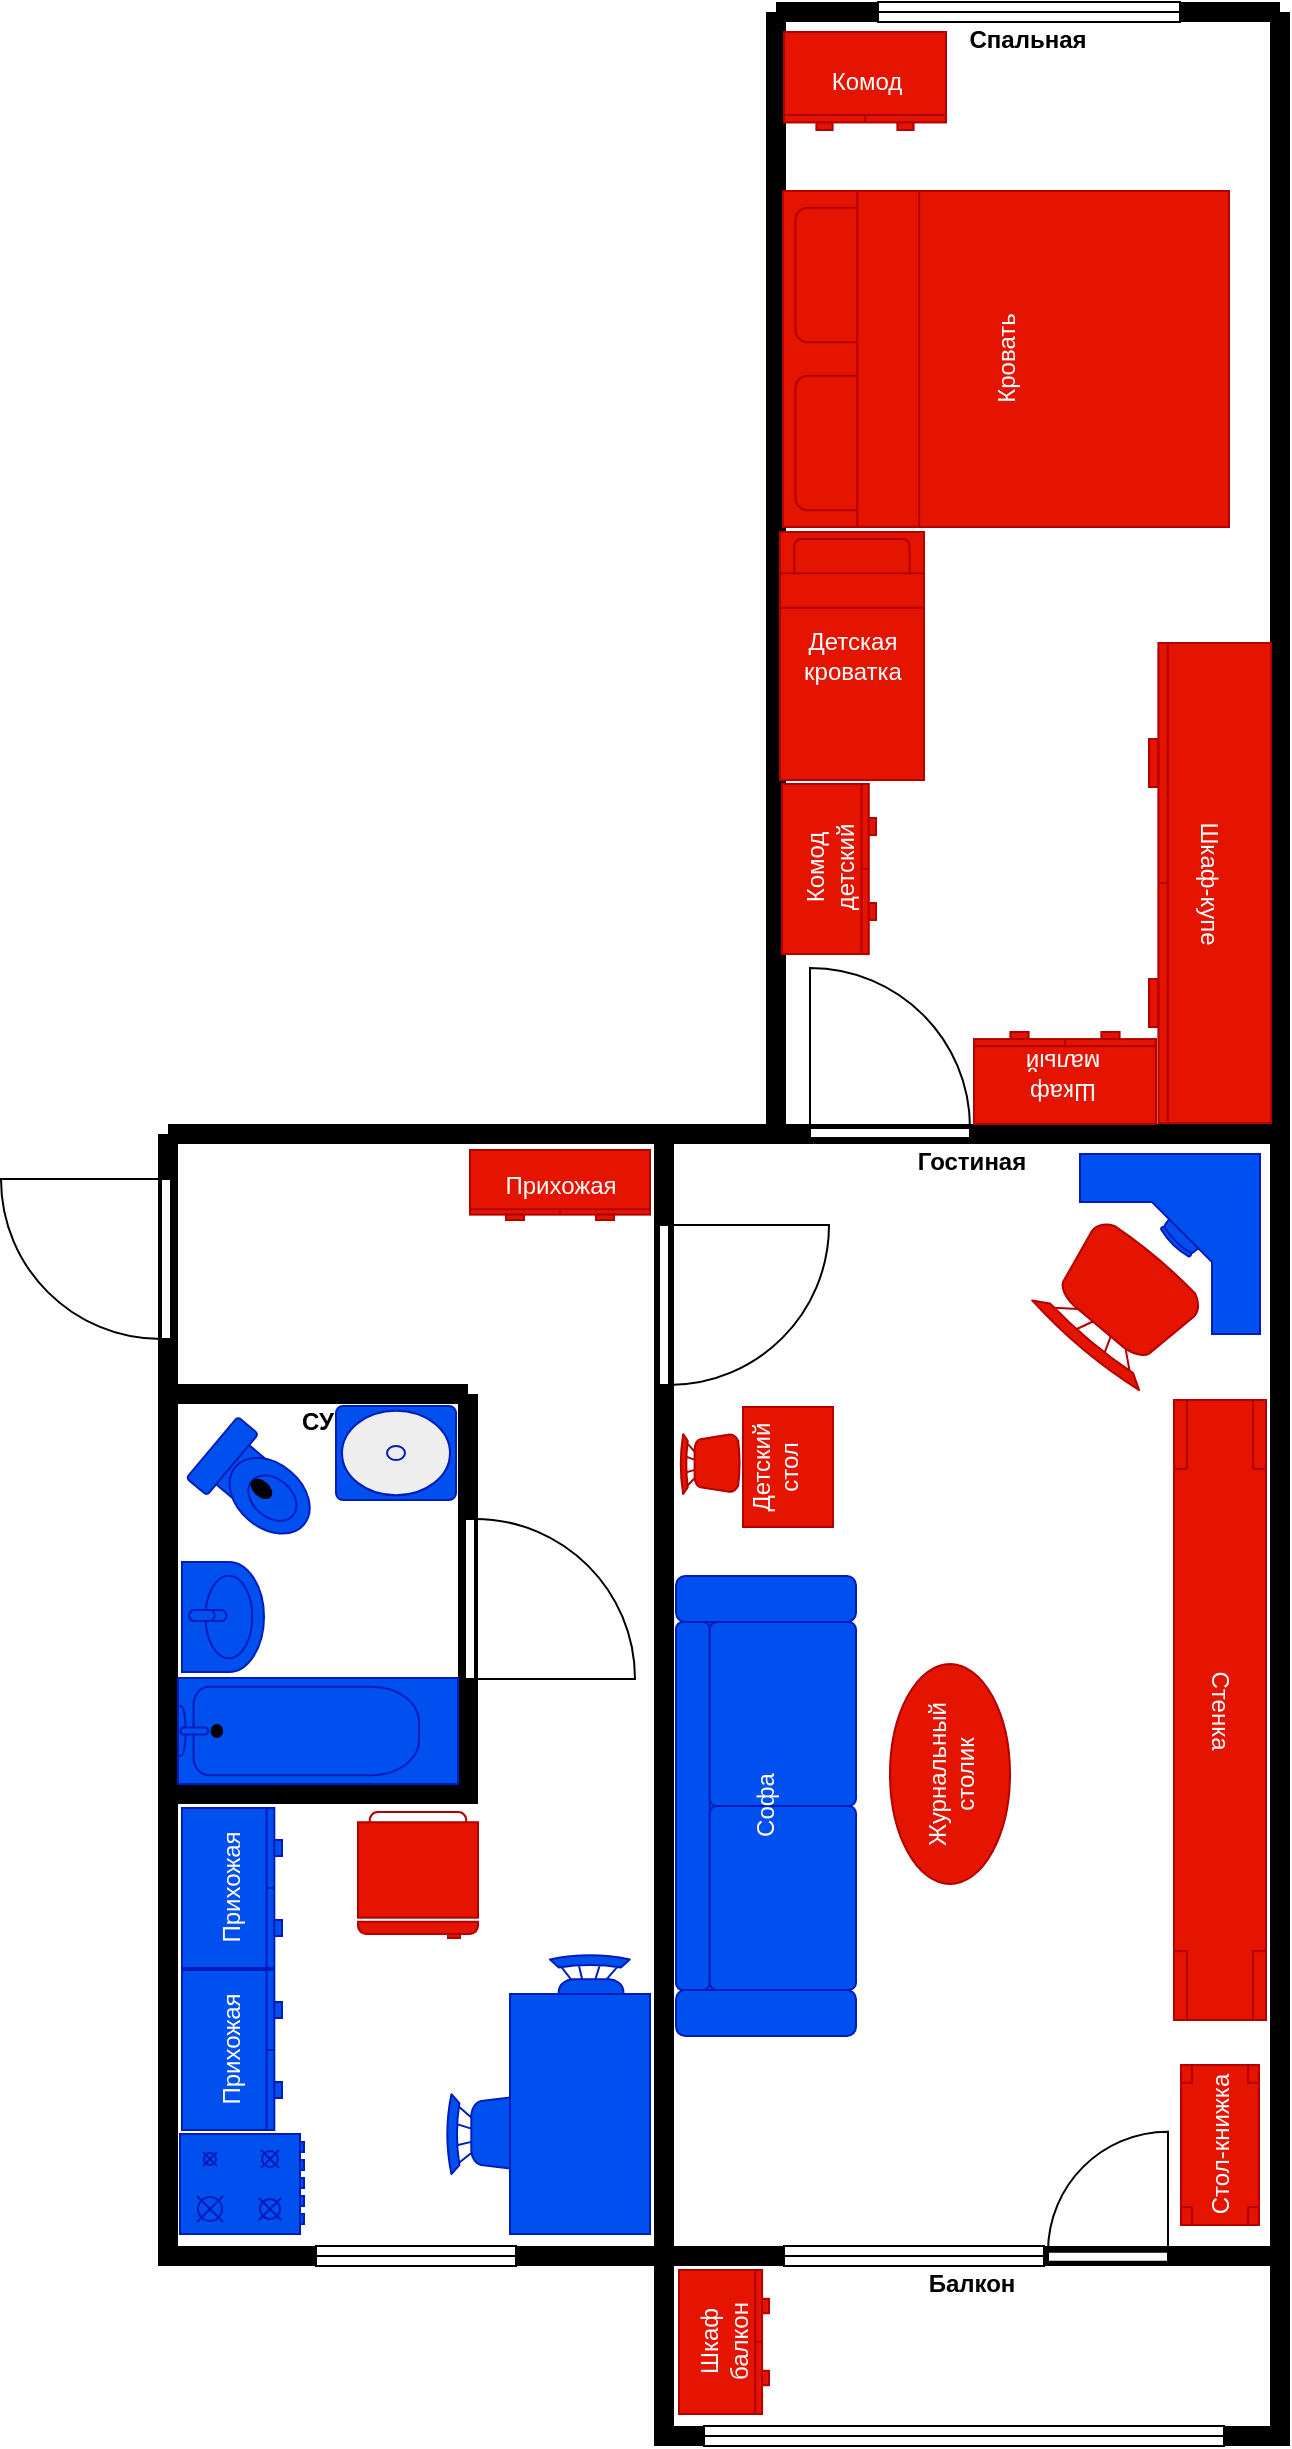<mxfile version="20.5.1" type="github" pages="4">
  <diagram id="sxxfvy0bNG68BdXFm14h" name="Старая квартира">
    <mxGraphModel dx="1670" dy="942" grid="1" gridSize="10" guides="1" tooltips="1" connect="1" arrows="1" fold="1" page="1" pageScale="1" pageWidth="827" pageHeight="1169" math="0" shadow="0">
      <root>
        <mxCell id="0" />
        <mxCell id="1" parent="0" />
        <mxCell id="FUg7oUTeoPBH2f1WPVR6-9" value="Гостиная" style="swimlane;startSize=0;direction=east;resizable=0;movable=0;expand=0;verticalAlign=top;strokeWidth=10;" parent="1" vertex="1">
          <mxGeometry x="412" y="590" width="308" height="561" as="geometry" />
        </mxCell>
        <mxCell id="ppg4XR1mG-bLHSmmvLmO-1" value="Стенка" style="verticalLabelPosition=middle;html=1;verticalAlign=middle;align=center;shape=mxgraph.floorplan.table;rounded=1;shadow=0;glass=0;sketch=0;strokeWidth=1;fillColor=#e51400;fontColor=#ffffff;strokeColor=#B20000;labelPosition=center;rotation=90;" parent="FUg7oUTeoPBH2f1WPVR6-9" vertex="1">
          <mxGeometry x="123" y="265" width="310" height="46" as="geometry" />
        </mxCell>
        <mxCell id="1QnRIcbsBGcs_ixn4n45-1" value="Стол-книжка" style="verticalLabelPosition=middle;html=1;verticalAlign=middle;align=center;shape=mxgraph.floorplan.table;rounded=1;shadow=0;glass=0;sketch=0;strokeWidth=1;fillColor=#e51400;fontColor=#ffffff;strokeColor=#B20000;rotation=-90;labelPosition=center;" parent="FUg7oUTeoPBH2f1WPVR6-9" vertex="1">
          <mxGeometry x="238" y="486" width="80" height="39" as="geometry" />
        </mxCell>
        <mxCell id="50T9febPfeUpeM5L-hOs-1" value="" style="verticalLabelPosition=middle;html=1;verticalAlign=middle;align=center;shape=mxgraph.floorplan.desk_corner;rounded=1;shadow=0;glass=0;sketch=0;strokeWidth=1;fillColor=#0050ef;strokeColor=#001DBC;rotation=90;flipH=0;flipV=0;comic=0;labelPosition=center;fontColor=#ffffff;" parent="FUg7oUTeoPBH2f1WPVR6-9" vertex="1">
          <mxGeometry x="208" y="10" width="90" height="90" as="geometry" />
        </mxCell>
        <mxCell id="OUoxA8sEKBM3dB0wKZfD-1" value="Журнальный&#xa;столик" style="shape=ellipse;shadow=0;rotation=-90;fillColor=#e51400;fontColor=#ffffff;strokeColor=#B20000;strokeWidth=1;" parent="FUg7oUTeoPBH2f1WPVR6-9" vertex="1">
          <mxGeometry x="88" y="290" width="110" height="60" as="geometry" />
        </mxCell>
        <mxCell id="tVIhFIvnGdwYNlM0t5F7-1" value="" style="verticalLabelPosition=bottom;html=1;verticalAlign=middle;align=center;shape=mxgraph.floorplan.chair;shadow=0;direction=south;rounded=1;glass=0;sketch=0;strokeWidth=1;fillColor=#e51400;fontColor=#ffffff;strokeColor=#B20000;rotation=130;" parent="FUg7oUTeoPBH2f1WPVR6-9" vertex="1">
          <mxGeometry x="198" y="50" width="60" height="70" as="geometry" />
        </mxCell>
        <mxCell id="tVIhFIvnGdwYNlM0t5F7-2" value="Софа" style="verticalLabelPosition=middle;html=1;verticalAlign=middle;align=center;shape=mxgraph.floorplan.couch;strokeWidth=1;fillColor=#0050ef;strokeColor=#001DBC;fontColor=#ffffff;shadow=0;rotation=-90;labelPosition=center;" parent="FUg7oUTeoPBH2f1WPVR6-9" vertex="1">
          <mxGeometry x="-64" y="291" width="230" height="90" as="geometry" />
        </mxCell>
        <mxCell id="uaHNr4fuU2Bfc0-i_IvS-4" value="" style="verticalLabelPosition=bottom;html=1;verticalAlign=middle;align=center;shape=mxgraph.floorplan.chair;shadow=0;rotation=-90;strokeWidth=1;fontColor=#ffffff;fillColor=#e51400;strokeColor=#B20000;" parent="FUg7oUTeoPBH2f1WPVR6-9" vertex="1">
          <mxGeometry x="8" y="150" width="30" height="30" as="geometry" />
        </mxCell>
        <mxCell id="uaHNr4fuU2Bfc0-i_IvS-3" value="Детский&#xa;стол&#xa;" style="shape=rect;shadow=0;strokeWidth=1;fontColor=#ffffff;fillColor=#e51400;strokeColor=#B20000;rotation=-90;" parent="FUg7oUTeoPBH2f1WPVR6-9" vertex="1">
          <mxGeometry x="32" y="144" width="60" height="45" as="geometry" />
        </mxCell>
        <mxCell id="0s7oES-0w7wjXv38zBPQ-1" value="Балкон" style="swimlane;startSize=0;direction=east;movable=0;resizable=0;expand=0;labelPosition=center;verticalLabelPosition=middle;align=center;verticalAlign=top;strokeWidth=10;" parent="1" vertex="1">
          <mxGeometry x="412" y="1151" width="308" height="90" as="geometry" />
        </mxCell>
        <mxCell id="FCIzM5qa5KHdAKiRTIj0-1" value="&lt;div&gt;Шкаф&lt;/div&gt;&lt;div&gt;балкон&lt;br&gt;&lt;/div&gt;" style="verticalLabelPosition=middle;html=1;verticalAlign=middle;align=center;shape=mxgraph.floorplan.dresser;rounded=1;shadow=0;glass=0;sketch=0;strokeWidth=1;fillColor=#e51400;fontColor=#ffffff;strokeColor=#B20000;labelPosition=center;rotation=-90;" parent="0s7oES-0w7wjXv38zBPQ-1" vertex="1">
          <mxGeometry x="-6" y="20.5" width="72" height="45" as="geometry" />
        </mxCell>
        <mxCell id="ouFbBgNqK--vgiiGeRHG-7" value="" style="verticalLabelPosition=bottom;html=1;verticalAlign=top;align=center;shape=mxgraph.floorplan.window;strokeWidth=1;movable=0;resizable=0;" parent="0s7oES-0w7wjXv38zBPQ-1" vertex="1">
          <mxGeometry x="60" y="-5" width="130" height="10" as="geometry" />
        </mxCell>
        <mxCell id="ouFbBgNqK--vgiiGeRHG-9" value="" style="verticalLabelPosition=bottom;html=1;verticalAlign=top;align=center;shape=mxgraph.floorplan.window;strokeWidth=1;movable=0;resizable=0;" parent="0s7oES-0w7wjXv38zBPQ-1" vertex="1">
          <mxGeometry x="20" y="85" width="260" height="10" as="geometry" />
        </mxCell>
        <mxCell id="ouFbBgNqK--vgiiGeRHG-12" value="" style="verticalLabelPosition=bottom;html=1;verticalAlign=top;align=center;shape=mxgraph.floorplan.doorRight;aspect=fixed;strokeWidth=1;rotation=-180;flipH=1;" parent="0s7oES-0w7wjXv38zBPQ-1" vertex="1">
          <mxGeometry x="192" y="-60.87" width="60" height="63.75" as="geometry" />
        </mxCell>
        <mxCell id="ouFbBgNqK--vgiiGeRHG-4" value="СУ" style="swimlane;startSize=0;direction=east;resizable=0;movable=0;expand=0;verticalAlign=top;strokeWidth=10;" parent="1" vertex="1">
          <mxGeometry x="164" y="720" width="150" height="200" as="geometry" />
        </mxCell>
        <mxCell id="FUg7oUTeoPBH2f1WPVR6-8" value="Спальная" style="swimlane;startSize=0;direction=east;resizable=0;movable=0;expand=0;verticalAlign=top;strokeWidth=10;" parent="1" vertex="1">
          <mxGeometry x="468" y="29" width="252" height="561" as="geometry" />
        </mxCell>
        <mxCell id="TUjvrgzD7WkpEc4SThJr-1" value="" style="group;rotation=-90;flipV=1;" parent="FUg7oUTeoPBH2f1WPVR6-8" vertex="1" connectable="0">
          <mxGeometry x="52" y="360" width="240" height="151.5" as="geometry" />
        </mxCell>
        <mxCell id="TUjvrgzD7WkpEc4SThJr-2" value="Шкаф-купе" style="verticalLabelPosition=middle;html=1;verticalAlign=middle;align=center;shape=mxgraph.floorplan.dresser;rounded=1;shadow=0;glass=0;sketch=0;strokeWidth=1;fillColor=#e51400;fontColor=#ffffff;strokeColor=#B20000;labelPosition=center;rotation=-270;direction=east;" parent="TUjvrgzD7WkpEc4SThJr-1" vertex="1">
          <mxGeometry x="45" y="45" width="240" height="61" as="geometry" />
        </mxCell>
        <mxCell id="TUjvrgzD7WkpEc4SThJr-3" value="&lt;div&gt;Шкаф&lt;/div&gt;&lt;div&gt;малый&lt;br&gt;&lt;/div&gt;" style="verticalLabelPosition=middle;html=1;verticalAlign=middle;align=center;shape=mxgraph.floorplan.dresser;rounded=1;shadow=0;glass=0;sketch=0;strokeWidth=1;fillColor=#e51400;fontColor=#ffffff;strokeColor=#B20000;labelPosition=center;rotation=-180;direction=east;" parent="TUjvrgzD7WkpEc4SThJr-1" vertex="1">
          <mxGeometry x="47" y="150" width="91" height="46" as="geometry" />
        </mxCell>
        <mxCell id="pQbUsw1-PpXCamU59TRx-1" value="&lt;div&gt;Детская&lt;/div&gt;&lt;div&gt;кроватка&lt;br&gt;&lt;/div&gt;" style="verticalLabelPosition=middle;html=1;verticalAlign=middle;align=center;shape=mxgraph.floorplan.bed_single;rounded=1;shadow=0;glass=0;sketch=0;strokeWidth=1;labelPosition=center;fillColor=#e51400;fontColor=#ffffff;strokeColor=#B20000;rotation=0;" parent="FUg7oUTeoPBH2f1WPVR6-8" vertex="1">
          <mxGeometry x="2" y="260" width="72" height="124" as="geometry" />
        </mxCell>
        <mxCell id="pQbUsw1-PpXCamU59TRx-2" value="&lt;div&gt;Комод&lt;/div&gt;&lt;div&gt;детский&lt;/div&gt;" style="verticalLabelPosition=middle;html=1;verticalAlign=middle;align=center;shape=mxgraph.floorplan.dresser;rounded=1;shadow=0;glass=0;sketch=0;strokeWidth=1;fillColor=#e51400;fontColor=#ffffff;strokeColor=#B20000;labelPosition=center;rotation=-90;" parent="FUg7oUTeoPBH2f1WPVR6-8" vertex="1">
          <mxGeometry x="-16" y="405" width="85" height="47" as="geometry" />
        </mxCell>
        <mxCell id="EdlfX5ma-JSc8vZUT3E3-1" value="Кровать" style="verticalLabelPosition=middle;html=1;verticalAlign=middle;align=center;shape=mxgraph.floorplan.bed_double;rounded=1;shadow=0;glass=0;sketch=0;strokeWidth=1;rotation=-90;labelPosition=center;fillColor=#e51400;fontColor=#ffffff;strokeColor=#B20000;" parent="FUg7oUTeoPBH2f1WPVR6-8" vertex="1">
          <mxGeometry x="31" y="62" width="168" height="223" as="geometry" />
        </mxCell>
        <mxCell id="pgMFdIhB52edP0fnZ8BN-1" value="Комод" style="verticalLabelPosition=middle;html=1;verticalAlign=middle;align=center;shape=mxgraph.floorplan.dresser;rounded=1;shadow=0;glass=0;sketch=0;strokeWidth=1;fillColor=#e51400;fontColor=#ffffff;strokeColor=#B20000;labelPosition=center;rotation=0;perimeterSpacing=0;comic=0;enumerate=0;treeMoving=0;resizeHeight=0;backgroundOutline=0;collapsible=0;" parent="FUg7oUTeoPBH2f1WPVR6-8" vertex="1">
          <mxGeometry x="4" y="10" width="81" height="49" as="geometry" />
        </mxCell>
        <mxCell id="ouFbBgNqK--vgiiGeRHG-13" value="" style="verticalLabelPosition=bottom;html=1;verticalAlign=top;align=center;shape=mxgraph.floorplan.doorRight;aspect=fixed;strokeWidth=1;rotation=-180;" parent="FUg7oUTeoPBH2f1WPVR6-8" vertex="1">
          <mxGeometry x="17" y="478" width="80" height="85" as="geometry" />
        </mxCell>
        <mxCell id="ouFbBgNqK--vgiiGeRHG-1" value="" style="swimlane;startSize=0;direction=east;resizable=0;movable=0;expand=0;verticalAlign=top;strokeWidth=10;" parent="1" vertex="1">
          <mxGeometry x="164" y="590" width="248" height="561" as="geometry" />
        </mxCell>
        <mxCell id="ouFbBgNqK--vgiiGeRHG-6" value="" style="verticalLabelPosition=bottom;html=1;verticalAlign=top;align=center;shape=mxgraph.floorplan.window;strokeWidth=1;movable=0;resizable=0;" parent="ouFbBgNqK--vgiiGeRHG-1" vertex="1">
          <mxGeometry x="74" y="556" width="100" height="10" as="geometry" />
        </mxCell>
        <mxCell id="ouFbBgNqK--vgiiGeRHG-11" value="" style="verticalLabelPosition=bottom;html=1;verticalAlign=top;align=center;shape=mxgraph.floorplan.doorRight;aspect=fixed;strokeWidth=1;rotation=-90;" parent="ouFbBgNqK--vgiiGeRHG-1" vertex="1">
          <mxGeometry x="248" y="43" width="80" height="85" as="geometry" />
        </mxCell>
        <mxCell id="ouFbBgNqK--vgiiGeRHG-15" value="" style="verticalLabelPosition=bottom;html=1;verticalAlign=top;align=center;shape=mxgraph.floorplan.doorLeft;aspect=fixed;strokeWidth=1;rotation=-90;" parent="ouFbBgNqK--vgiiGeRHG-1" vertex="1">
          <mxGeometry x="151" y="190" width="80" height="85" as="geometry" />
        </mxCell>
        <mxCell id="tVIhFIvnGdwYNlM0t5F7-3" value="Прихожая" style="verticalLabelPosition=middle;html=1;verticalAlign=middle;align=center;shape=mxgraph.floorplan.dresser;rounded=1;shadow=0;glass=0;sketch=0;strokeWidth=1;fillColor=#e51400;fontColor=#ffffff;strokeColor=#B20000;labelPosition=center;rotation=0;direction=east;" parent="ouFbBgNqK--vgiiGeRHG-1" vertex="1">
          <mxGeometry x="151" y="8" width="90" height="35" as="geometry" />
        </mxCell>
        <mxCell id="JLL-KEnxK5jn4MQ97C7U-1" value="" style="verticalLabelPosition=bottom;html=1;verticalAlign=middle;align=center;shape=mxgraph.floorplan.bathtub;rounded=1;shadow=0;glass=0;sketch=0;strokeWidth=1;rotation=0;fillColor=#0050ef;fontColor=#ffffff;strokeColor=#001DBC;" parent="ouFbBgNqK--vgiiGeRHG-1" vertex="1">
          <mxGeometry x="5" y="272" width="140" height="53" as="geometry" />
        </mxCell>
        <mxCell id="JLL-KEnxK5jn4MQ97C7U-3" value="" style="verticalLabelPosition=bottom;html=1;verticalAlign=middle;align=center;shape=mxgraph.floorplan.toilet;rounded=1;shadow=0;glass=0;sketch=0;strokeWidth=1;rotation=-50;fillColor=#0050ef;fontColor=#ffffff;strokeColor=#001DBC;" parent="ouFbBgNqK--vgiiGeRHG-1" vertex="1">
          <mxGeometry x="25" y="146" width="40" height="60" as="geometry" />
        </mxCell>
        <mxCell id="JLL-KEnxK5jn4MQ97C7U-2" value="" style="verticalLabelPosition=bottom;html=1;verticalAlign=middle;align=center;shape=mxgraph.floorplan.sink_1;rounded=1;shadow=0;glass=0;sketch=0;strokeWidth=1;rotation=-90;fillColor=#0050ef;fontColor=#ffffff;strokeColor=#001DBC;" parent="ouFbBgNqK--vgiiGeRHG-1" vertex="1">
          <mxGeometry y="221" width="55" height="41" as="geometry" />
        </mxCell>
        <mxCell id="W2htgcWsL7n2nnHBNwSv-1" value="" style="verticalLabelPosition=middle;html=1;verticalAlign=middle;align=center;shape=mxgraph.floorplan.water_cooler;shadow=0;comic=0;fillStyle=solid;strokeWidth=1;fillColor=#0050ef;rotation=0;strokeColor=#001DBC;fontColor=#ffffff;rounded=1;glass=0;sketch=0;labelPosition=center;fontSize=12;" parent="ouFbBgNqK--vgiiGeRHG-1" vertex="1">
          <mxGeometry x="84" y="136" width="60" height="47" as="geometry" />
        </mxCell>
        <mxCell id="W2htgcWsL7n2nnHBNwSv-2" value="" style="verticalLabelPosition=bottom;html=1;verticalAlign=middle;align=center;shape=mxgraph.floorplan.chair;shadow=0;strokeWidth=1;fontColor=#ffffff;fillColor=#0050ef;strokeColor=#001DBC;" parent="ouFbBgNqK--vgiiGeRHG-1" vertex="1">
          <mxGeometry x="191" y="410" width="40" height="52" as="geometry" />
        </mxCell>
        <mxCell id="W2htgcWsL7n2nnHBNwSv-3" value="" style="verticalLabelPosition=bottom;html=1;verticalAlign=middle;align=center;shape=mxgraph.floorplan.chair;shadow=0;rotation=-90;strokeWidth=1;fontColor=#ffffff;fillColor=#0050ef;strokeColor=#001DBC;" parent="ouFbBgNqK--vgiiGeRHG-1" vertex="1">
          <mxGeometry x="145" y="474" width="40" height="52" as="geometry" />
        </mxCell>
        <mxCell id="W2htgcWsL7n2nnHBNwSv-4" value="" style="shape=rect;shadow=0;strokeWidth=1;fontColor=#ffffff;fillColor=#0050ef;strokeColor=#001DBC;" parent="ouFbBgNqK--vgiiGeRHG-1" vertex="1">
          <mxGeometry x="171" y="430" width="70" height="120" as="geometry" />
        </mxCell>
        <mxCell id="W2htgcWsL7n2nnHBNwSv-6" value="" style="verticalLabelPosition=bottom;html=1;verticalAlign=middle;align=center;shape=mxgraph.floorplan.range_1;strokeWidth=1;fontColor=#ffffff;fillColor=#0050ef;strokeColor=#001DBC;shadow=0;rotation=-90;" parent="ouFbBgNqK--vgiiGeRHG-1" vertex="1">
          <mxGeometry x="12" y="494" width="50" height="62" as="geometry" />
        </mxCell>
        <mxCell id="uaHNr4fuU2Bfc0-i_IvS-1" value="" style="verticalLabelPosition=middle;html=1;verticalAlign=middle;align=center;shape=mxgraph.floorplan.refrigerator;rounded=1;shadow=0;glass=0;sketch=0;strokeWidth=1;rotation=0;labelPosition=center;fillColor=#e51400;fontColor=#ffffff;strokeColor=#B20000;" parent="ouFbBgNqK--vgiiGeRHG-1" vertex="1">
          <mxGeometry x="95" y="339" width="60" height="63" as="geometry" />
        </mxCell>
        <mxCell id="GncVOvbzSibB5NWS3MT4-1" value="Прихожая" style="verticalLabelPosition=middle;html=1;verticalAlign=middle;align=center;shape=mxgraph.floorplan.dresser;rounded=1;shadow=0;glass=0;sketch=0;strokeWidth=1;fillColor=#0050ef;fontColor=#ffffff;strokeColor=#001DBC;labelPosition=center;rotation=-90;direction=east;" parent="ouFbBgNqK--vgiiGeRHG-1" vertex="1">
          <mxGeometry x="-8" y="433" width="80" height="50" as="geometry" />
        </mxCell>
        <mxCell id="uaHNr4fuU2Bfc0-i_IvS-2" value="Прихожая" style="verticalLabelPosition=middle;html=1;verticalAlign=middle;align=center;shape=mxgraph.floorplan.dresser;rounded=1;shadow=0;glass=0;sketch=0;strokeWidth=1;fillColor=#0050ef;fontColor=#ffffff;strokeColor=#001DBC;labelPosition=center;rotation=-90;direction=east;" parent="ouFbBgNqK--vgiiGeRHG-1" vertex="1">
          <mxGeometry x="-8" y="352" width="80" height="50" as="geometry" />
        </mxCell>
        <mxCell id="ouFbBgNqK--vgiiGeRHG-8" value="" style="verticalLabelPosition=bottom;html=1;verticalAlign=top;align=center;shape=mxgraph.floorplan.window;strokeWidth=1;movable=0;resizable=0;" parent="1" vertex="1">
          <mxGeometry x="519" y="24" width="151" height="10" as="geometry" />
        </mxCell>
        <mxCell id="ouFbBgNqK--vgiiGeRHG-10" value="" style="verticalLabelPosition=bottom;html=1;verticalAlign=top;align=center;shape=mxgraph.floorplan.doorLeft;aspect=fixed;strokeWidth=1;rotation=90;" parent="1" vertex="1">
          <mxGeometry x="83" y="610" width="80" height="85" as="geometry" />
        </mxCell>
      </root>
    </mxGraphModel>
  </diagram>
  <diagram id="ibor_fl8Fku6ZiQpDdOs" name="Мебель Дом">
    <mxGraphModel dx="1723" dy="2313" grid="1" gridSize="10" guides="1" tooltips="1" connect="1" arrows="1" fold="1" page="1" pageScale="1" pageWidth="827" pageHeight="1169" math="0" shadow="0">
      <root>
        <mxCell id="0" />
        <mxCell id="1" parent="0" />
        <mxCell id="hcRid5CP1qjQad6ldCyn-1" value="" style="verticalLabelPosition=bottom;verticalAlign=top;html=1;shape=mxgraph.basic.polygon;polyCoords=[[0.19,0.26],[0.19,0],[1,0],[1,0.78],[0.73,0.78],[0.73,1],[0,1],[0,0.26]];polyline=0;fillColor=#878787;movable=0;" vertex="1" parent="1">
          <mxGeometry x="360" y="-828.5" width="980" height="1428.5" as="geometry" />
        </mxCell>
        <mxCell id="WHgqw9ksYdn4Qy6jHKwT-21" value="" style="swimlane;startSize=0;align=center;labelPosition=center;verticalLabelPosition=middle;verticalAlign=top;strokeWidth=5;expand=0;swimlaneFillColor=default;collapsible=0;shadow=0;swimlaneLine=0;rotation=90;resizable=0;movable=0;" parent="1" vertex="1">
          <mxGeometry x="1016" y="-11" width="123" height="44.75" as="geometry" />
        </mxCell>
        <mxCell id="WHgqw9ksYdn4Qy6jHKwT-17" value="" style="swimlane;startSize=0;align=center;labelPosition=center;verticalLabelPosition=middle;verticalAlign=top;strokeWidth=5;expand=0;swimlaneFillColor=default;collapsible=0;resizable=0;movable=0;" parent="1" vertex="1">
          <mxGeometry x="671" y="-463.5" width="147" height="46" as="geometry" />
        </mxCell>
        <mxCell id="bq3f7KAdfnJjP58GS2yv-1" value="Гостиная" style="swimlane;startSize=0;align=center;labelPosition=center;verticalLabelPosition=middle;verticalAlign=top;strokeWidth=10;expand=0;swimlaneFillColor=default;collapsible=0;fillStyle=solid;movable=0;resizable=0;" parent="1" vertex="1">
          <mxGeometry x="638" y="-70" width="415" height="640" as="geometry" />
        </mxCell>
        <mxCell id="tyKPnPFm-kh5y-eaX30H-14" value="" style="verticalLabelPosition=bottom;html=1;verticalAlign=top;align=center;shape=mxgraph.floorplan.window;strokeWidth=2;rotation=-180;movable=0;resizable=0;wallThickness=30;" parent="bq3f7KAdfnJjP58GS2yv-1" vertex="1">
          <mxGeometry x="292" y="638" width="86" height="30" as="geometry" />
        </mxCell>
        <mxCell id="tyKPnPFm-kh5y-eaX30H-35" value="Диван" style="verticalLabelPosition=middle;html=1;verticalAlign=top;align=center;shape=mxgraph.floorplan.desk_corner_2;rounded=1;shadow=0;glass=0;sketch=0;strokeWidth=1;rotation=-90;fillColor=#60a917;fontColor=#ffffff;strokeColor=#2D7600;labelPosition=center;" parent="bq3f7KAdfnJjP58GS2yv-1" vertex="1">
          <mxGeometry x="-58" y="383" width="295" height="160" as="geometry" />
        </mxCell>
        <mxCell id="tyKPnPFm-kh5y-eaX30H-36" value="&lt;div&gt;Журнальный&lt;/div&gt;&lt;div&gt;стол&lt;/div&gt;" style="verticalLabelPosition=middle;html=1;verticalAlign=middle;align=center;shape=mxgraph.floorplan.table;rounded=1;shadow=0;glass=0;sketch=0;strokeWidth=1;fillColor=#60a917;fontColor=#ffffff;strokeColor=#2D7600;noLabel=0;labelPosition=center;rotation=0;" parent="bq3f7KAdfnJjP58GS2yv-1" vertex="1">
          <mxGeometry x="112" y="383" width="80" height="105" as="geometry" />
        </mxCell>
        <mxCell id="tyKPnPFm-kh5y-eaX30H-37" value="Пуфик" style="verticalLabelPosition=middle;html=1;verticalAlign=middle;align=center;shape=mxgraph.floorplan.table;rounded=1;shadow=0;glass=0;sketch=0;strokeWidth=1;fillColor=#60a917;fontColor=#ffffff;strokeColor=#2D7600;rotation=-90;labelPosition=center;" parent="bq3f7KAdfnJjP58GS2yv-1" vertex="1">
          <mxGeometry x="164.5" y="540" width="86" height="60" as="geometry" />
        </mxCell>
        <mxCell id="tyKPnPFm-kh5y-eaX30H-38" value="Стенка" style="verticalLabelPosition=middle;html=1;verticalAlign=middle;align=center;shape=mxgraph.floorplan.table;rounded=1;shadow=0;glass=0;sketch=0;strokeWidth=1;fillColor=#60a917;fontColor=#ffffff;strokeColor=#2D7600;labelPosition=center;" parent="bq3f7KAdfnJjP58GS2yv-1" vertex="1">
          <mxGeometry x="133" y="1" width="191" height="53" as="geometry" />
        </mxCell>
        <mxCell id="tyKPnPFm-kh5y-eaX30H-68" value="" style="verticalLabelPosition=bottom;html=1;verticalAlign=top;align=center;shape=mxgraph.floorplan.chair;shadow=0;direction=north;rounded=1;glass=0;sketch=0;strokeWidth=1;fillColor=#60a917;fontColor=#ffffff;strokeColor=#2D7600;rotation=-180;" parent="bq3f7KAdfnJjP58GS2yv-1" vertex="1">
          <mxGeometry x="6" y="180" width="52" height="40" as="geometry" />
        </mxCell>
        <mxCell id="FplFf33kLEnZ9xWV7-50-7" value="Стол-книжка" style="verticalLabelPosition=middle;html=1;verticalAlign=middle;align=center;shape=mxgraph.floorplan.table;rounded=1;shadow=0;glass=0;sketch=0;strokeWidth=1;fillColor=#60a917;fontColor=#ffffff;strokeColor=#2D7600;rotation=-90;labelPosition=center;" parent="bq3f7KAdfnJjP58GS2yv-1" vertex="1">
          <mxGeometry x="352" y="220" width="80" height="34" as="geometry" />
        </mxCell>
        <mxCell id="tyKPnPFm-kh5y-eaX30H-15" value="" style="verticalLabelPosition=bottom;html=1;verticalAlign=top;align=center;shape=mxgraph.floorplan.window;strokeWidth=2;rotation=-180;movable=0;resizable=0;wallThickness=30;" parent="bq3f7KAdfnJjP58GS2yv-1" vertex="1">
          <mxGeometry x="167.5" y="638" width="80" height="30" as="geometry" />
        </mxCell>
        <mxCell id="tyKPnPFm-kh5y-eaX30H-16" value="" style="verticalLabelPosition=bottom;html=1;verticalAlign=top;align=center;shape=mxgraph.floorplan.window;strokeWidth=2;rotation=-180;movable=0;resizable=0;wallThickness=30;" parent="bq3f7KAdfnJjP58GS2yv-1" vertex="1">
          <mxGeometry x="32" y="638" width="80" height="30" as="geometry" />
        </mxCell>
        <mxCell id="WHgqw9ksYdn4Qy6jHKwT-8" value="Стенка" style="verticalLabelPosition=middle;html=1;verticalAlign=middle;align=center;shape=mxgraph.floorplan.table;rounded=1;shadow=0;glass=0;sketch=0;strokeWidth=1;fillColor=#e51400;fontColor=#ffffff;strokeColor=#B20000;labelPosition=center;rotation=90;" parent="bq3f7KAdfnJjP58GS2yv-1" vertex="1">
          <mxGeometry x="230" y="442" width="310" height="46" as="geometry" />
        </mxCell>
        <mxCell id="tyKPnPFm-kh5y-eaX30H-75" value="Комод" style="verticalLabelPosition=middle;html=1;verticalAlign=middle;align=center;shape=mxgraph.floorplan.dresser;rounded=1;shadow=0;glass=0;sketch=0;strokeWidth=1;fillColor=#60a917;fontColor=#ffffff;strokeColor=#2D7600;labelPosition=center;rotation=0;" parent="bq3f7KAdfnJjP58GS2yv-1" vertex="1">
          <mxGeometry x="326" y="1" width="81" height="51" as="geometry" />
        </mxCell>
        <mxCell id="bq3f7KAdfnJjP58GS2yv-2" value="Спальная" style="swimlane;startSize=0;align=center;labelPosition=center;verticalLabelPosition=middle;verticalAlign=middle;strokeWidth=10;expand=0;swimlaneFillColor=default;collapsible=0;fillStyle=solid;movable=0;resizable=0;" parent="1" vertex="1">
          <mxGeometry x="374" y="97" width="255" height="473" as="geometry" />
        </mxCell>
        <mxCell id="tyKPnPFm-kh5y-eaX30H-17" value="" style="verticalLabelPosition=bottom;html=1;verticalAlign=top;align=center;shape=mxgraph.floorplan.window;strokeWidth=2;rotation=-180;movable=0;resizable=0;wallThickness=30;" parent="bq3f7KAdfnJjP58GS2yv-2" vertex="1">
          <mxGeometry x="158" y="471" width="80" height="30" as="geometry" />
        </mxCell>
        <mxCell id="tyKPnPFm-kh5y-eaX30H-48" value="Кровать" style="verticalLabelPosition=middle;html=1;verticalAlign=middle;align=center;shape=mxgraph.floorplan.bed_double;rounded=1;shadow=0;glass=0;sketch=0;strokeWidth=1;rotation=-90;labelPosition=center;fillColor=#60a917;fontColor=#ffffff;strokeColor=#2D7600;" parent="bq3f7KAdfnJjP58GS2yv-2" vertex="1">
          <mxGeometry x="22" y="196" width="190" height="220" as="geometry" />
        </mxCell>
        <mxCell id="tyKPnPFm-kh5y-eaX30H-50" value="Комод" style="verticalLabelPosition=middle;html=1;verticalAlign=middle;align=center;shape=mxgraph.floorplan.dresser;rounded=1;shadow=0;glass=0;sketch=0;strokeWidth=1;rotation=-90;labelPosition=center;fillColor=#60a917;fontColor=#ffffff;strokeColor=#2D7600;" parent="bq3f7KAdfnJjP58GS2yv-2" vertex="1">
          <mxGeometry x="-17" y="140" width="90" height="40" as="geometry" />
        </mxCell>
        <mxCell id="tyKPnPFm-kh5y-eaX30H-51" value="Шкаф" style="verticalLabelPosition=middle;html=1;verticalAlign=middle;align=center;shape=mxgraph.floorplan.dresser;rounded=1;shadow=0;glass=0;sketch=0;strokeWidth=1;fillColor=#60a917;fontColor=#ffffff;strokeColor=#2D7600;labelPosition=center;" parent="bq3f7KAdfnJjP58GS2yv-2" vertex="1">
          <mxGeometry x="7" y="8" width="151" height="60" as="geometry" />
        </mxCell>
        <mxCell id="tyKPnPFm-kh5y-eaX30H-58" value="Тумба" style="verticalLabelPosition=middle;html=1;verticalAlign=middle;align=center;shape=mxgraph.floorplan.dresser;rounded=1;shadow=0;glass=0;sketch=0;strokeWidth=5;rotation=-90;labelPosition=center;fillColor=#60a917;fontColor=#ffffff;strokeColor=#2D7600;" parent="bq3f7KAdfnJjP58GS2yv-2" vertex="1">
          <mxGeometry x="15.5" y="415.5" width="41" height="43" as="geometry" />
        </mxCell>
        <mxCell id="tyKPnPFm-kh5y-eaX30H-4" value="" style="verticalLabelPosition=bottom;html=1;verticalAlign=top;align=center;shape=mxgraph.floorplan.doorLeft;strokeWidth=5;rotation=90;movable=0;resizable=0;" parent="bq3f7KAdfnJjP58GS2yv-2" vertex="1">
          <mxGeometry x="168" width="95" height="100.94" as="geometry" />
        </mxCell>
        <mxCell id="bq3f7KAdfnJjP58GS2yv-4" value="Санузел" style="swimlane;startSize=0;align=center;labelPosition=center;verticalLabelPosition=middle;verticalAlign=top;strokeWidth=10;expand=0;swimlaneFillColor=default;collapsible=0;movable=0;resizable=0;" parent="1" vertex="1">
          <mxGeometry x="774" y="-416.25" width="128" height="340" as="geometry" />
        </mxCell>
        <mxCell id="tyKPnPFm-kh5y-eaX30H-47" value="" style="verticalLabelPosition=bottom;html=1;verticalAlign=top;align=center;shape=mxgraph.floorplan.bathtub;rounded=1;shadow=0;glass=0;sketch=0;strokeWidth=1;rotation=90;fillColor=#60a917;fontColor=#ffffff;strokeColor=#2D7600;" parent="bq3f7KAdfnJjP58GS2yv-4" vertex="1">
          <mxGeometry y="50.5" width="170" height="73" as="geometry" />
        </mxCell>
        <mxCell id="tyKPnPFm-kh5y-eaX30H-53" value="" style="verticalLabelPosition=bottom;html=1;verticalAlign=top;align=center;shape=mxgraph.floorplan.sink_1;rounded=1;shadow=0;glass=0;sketch=0;strokeWidth=1;rotation=90;fillColor=#60a917;fontColor=#ffffff;strokeColor=#2D7600;" parent="bq3f7KAdfnJjP58GS2yv-4" vertex="1">
          <mxGeometry x="72.5" y="183" width="55" height="41" as="geometry" />
        </mxCell>
        <mxCell id="tyKPnPFm-kh5y-eaX30H-54" value="" style="verticalLabelPosition=bottom;html=1;verticalAlign=top;align=center;shape=mxgraph.floorplan.toilet;rounded=1;shadow=0;glass=0;sketch=0;strokeWidth=1;rotation=120;fillColor=#60a917;fontColor=#ffffff;strokeColor=#2D7600;" parent="bq3f7KAdfnJjP58GS2yv-4" vertex="1">
          <mxGeometry x="66" y="226" width="40" height="60" as="geometry" />
        </mxCell>
        <mxCell id="WHgqw9ksYdn4Qy6jHKwT-24" value="" style="swimlane;startSize=0;align=center;labelPosition=center;verticalLabelPosition=middle;verticalAlign=top;strokeWidth=5;expand=0;swimlaneFillColor=default;collapsible=0;shadow=0;swimlaneLine=0;resizable=0;movable=0;" parent="bq3f7KAdfnJjP58GS2yv-4" vertex="1">
          <mxGeometry y="310" width="130" height="30" as="geometry" />
        </mxCell>
        <mxCell id="bq3f7KAdfnJjP58GS2yv-5" value="Коридор" style="swimlane;startSize=0;align=center;labelPosition=center;verticalLabelPosition=middle;verticalAlign=top;strokeWidth=10;expand=0;swimlaneFillColor=default;collapsible=0;movable=0;resizable=0;" parent="1" vertex="1">
          <mxGeometry x="400" y="-415" width="362" height="305" as="geometry" />
        </mxCell>
        <mxCell id="LZdyC3IWvBP8Hfi4oG6E-3" value="Ступень" style="verticalLabelPosition=middle;html=1;verticalAlign=middle;align=center;shape=mxgraph.floorplan.table;rounded=1;shadow=0;glass=0;sketch=0;strokeWidth=1;fillColor=#60a917;fontColor=#ffffff;strokeColor=#2D7600;rotation=0;labelPosition=center;" parent="bq3f7KAdfnJjP58GS2yv-5" vertex="1">
          <mxGeometry x="260" y="212" width="95.5" height="88" as="geometry" />
        </mxCell>
        <mxCell id="WHgqw9ksYdn4Qy6jHKwT-22" value="" style="swimlane;startSize=0;align=center;labelPosition=center;verticalLabelPosition=middle;verticalAlign=top;strokeWidth=5;expand=0;swimlaneFillColor=default;collapsible=0;shadow=0;swimlaneLine=0;movable=0;resizable=0;" parent="bq3f7KAdfnJjP58GS2yv-5" vertex="1">
          <mxGeometry x="260" y="308" width="90" height="30" as="geometry" />
        </mxCell>
        <mxCell id="tyKPnPFm-kh5y-eaX30H-33" value="" style="verticalLabelPosition=bottom;html=1;verticalAlign=top;align=center;shape=mxgraph.floorplan.doorLeft;aspect=fixed;rounded=1;shadow=1;glass=0;sketch=0;strokeWidth=5;rotation=-180;movable=0;resizable=0;" parent="WHgqw9ksYdn4Qy6jHKwT-22" vertex="1">
          <mxGeometry x="-3" y="-72" width="96" height="102" as="geometry" />
        </mxCell>
        <mxCell id="tyKPnPFm-kh5y-eaX30H-11" value="" style="verticalLabelPosition=bottom;html=1;verticalAlign=top;align=center;shape=mxgraph.floorplan.doorRight;aspect=fixed;strokeWidth=5;movable=0;resizable=0;" parent="bq3f7KAdfnJjP58GS2yv-5" vertex="1">
          <mxGeometry x="275" y="-3.06" width="82" height="87.13" as="geometry" />
        </mxCell>
        <mxCell id="LZdyC3IWvBP8Hfi4oG6E-2" value="" style="verticalLabelPosition=bottom;html=1;verticalAlign=top;align=center;shape=mxgraph.floorplan.doorRight;aspect=fixed;strokeWidth=5;flipV=1;rotation=-180;movable=0;resizable=0;" parent="bq3f7KAdfnJjP58GS2yv-5" vertex="1">
          <mxGeometry x="14" width="82" height="87.13" as="geometry" />
        </mxCell>
        <mxCell id="tyKPnPFm-kh5y-eaX30H-31" value="" style="verticalLabelPosition=bottom;html=1;verticalAlign=top;align=center;shape=mxgraph.floorplan.doorRight;aspect=fixed;rounded=1;shadow=0;glass=0;sketch=0;strokeWidth=5;rotation=90;movable=0;resizable=0;" parent="bq3f7KAdfnJjP58GS2yv-5" vertex="1">
          <mxGeometry x="290" y="115" width="80" height="85" as="geometry" />
        </mxCell>
        <mxCell id="WHgqw9ksYdn4Qy6jHKwT-27" value="" style="verticalLabelPosition=bottom;html=1;verticalAlign=top;align=center;shape=mxgraph.floorplan.window;strokeWidth=2;rotation=-90;movable=0;resizable=0;wallThickness=30;" parent="bq3f7KAdfnJjP58GS2yv-5" vertex="1">
          <mxGeometry x="-69" y="71" width="103" height="30" as="geometry" />
        </mxCell>
        <mxCell id="FplFf33kLEnZ9xWV7-50-15" value="" style="group;rotation=-90;flipV=1;" parent="bq3f7KAdfnJjP58GS2yv-5" vertex="1" connectable="0">
          <mxGeometry x="79" y="119.28" width="240" height="151.5" as="geometry" />
        </mxCell>
        <mxCell id="FplFf33kLEnZ9xWV7-50-5" value="Шкаф-купе" style="verticalLabelPosition=middle;html=1;verticalAlign=middle;align=center;shape=mxgraph.floorplan.dresser;rounded=1;shadow=0;glass=0;sketch=0;strokeWidth=1;fillColor=#e51400;fontColor=#ffffff;strokeColor=#B20000;labelPosition=center;rotation=-270;direction=east;" parent="FplFf33kLEnZ9xWV7-50-15" vertex="1">
          <mxGeometry x="45" y="45" width="210" height="61" as="geometry" />
        </mxCell>
        <mxCell id="FplFf33kLEnZ9xWV7-50-6" value="&lt;div&gt;Шкаф&lt;/div&gt;&lt;div&gt;малый&lt;br&gt;&lt;/div&gt;" style="verticalLabelPosition=middle;html=1;verticalAlign=middle;align=center;shape=mxgraph.floorplan.dresser;rounded=1;shadow=0;glass=0;sketch=0;strokeWidth=1;fillColor=#e51400;fontColor=#ffffff;strokeColor=#B20000;labelPosition=center;rotation=-180;direction=east;" parent="FplFf33kLEnZ9xWV7-50-15" vertex="1">
          <mxGeometry x="62" y="134" width="61" height="46" as="geometry" />
        </mxCell>
        <mxCell id="zy1EcUN5T-WJEX-AGAB7-2" value="Шкаф" style="verticalLabelPosition=middle;html=1;verticalAlign=middle;align=center;shape=mxgraph.floorplan.dresser;rounded=1;shadow=0;glass=0;sketch=0;strokeWidth=1;fillColor=#60a917;fontColor=#ffffff;strokeColor=#2D7600;labelPosition=center;rotation=-90;" vertex="1" parent="bq3f7KAdfnJjP58GS2yv-5">
          <mxGeometry x="-19" y="118" width="100" height="49" as="geometry" />
        </mxCell>
        <mxCell id="zy1EcUN5T-WJEX-AGAB7-3" value="Котёл" style="verticalLabelPosition=middle;html=1;verticalAlign=middle;align=center;shape=mxgraph.floorplan.range_1;fillColor=#60a917;fontColor=#ffffff;strokeColor=#2D7600;rotation=-90;labelPosition=center;" vertex="1" parent="bq3f7KAdfnJjP58GS2yv-5">
          <mxGeometry x="8" y="256" width="40" height="44" as="geometry" />
        </mxCell>
        <mxCell id="bq3f7KAdfnJjP58GS2yv-7" value="Гостевая" style="swimlane;startSize=0;align=center;labelPosition=center;verticalLabelPosition=middle;verticalAlign=top;strokeWidth=10;expand=0;swimlaneFillColor=default;gradientColor=none;collapsible=0;movable=0;resizable=0;" parent="1" vertex="1">
          <mxGeometry x="959" y="-795" width="345" height="405" as="geometry" />
        </mxCell>
        <mxCell id="tyKPnPFm-kh5y-eaX30H-24" value="" style="verticalLabelPosition=bottom;html=1;verticalAlign=top;align=center;shape=mxgraph.floorplan.window;strokeWidth=2;rotation=0;movable=0;resizable=0;wallThickness=30;" parent="bq3f7KAdfnJjP58GS2yv-7" vertex="1">
          <mxGeometry x="43" y="-33" width="103" height="30" as="geometry" />
        </mxCell>
        <mxCell id="tyKPnPFm-kh5y-eaX30H-71" value="Диван" style="verticalLabelPosition=middle;html=1;verticalAlign=middle;align=center;shape=mxgraph.floorplan.couch;rounded=1;shadow=0;glass=0;sketch=0;strokeWidth=1;rotation=0;fillColor=#60a917;fontColor=#ffffff;strokeColor=#2D7600;labelPosition=center;" parent="bq3f7KAdfnJjP58GS2yv-7" vertex="1">
          <mxGeometry x="31" y="9" width="185" height="90" as="geometry" />
        </mxCell>
        <mxCell id="tyKPnPFm-kh5y-eaX30H-69" value="Диван" style="verticalLabelPosition=middle;html=1;verticalAlign=middle;align=center;shape=mxgraph.floorplan.couch;rounded=1;shadow=0;glass=0;sketch=0;strokeWidth=1;rotation=90;fillColor=#60a917;fontColor=#ffffff;strokeColor=#2D7600;labelPosition=center;" parent="bq3f7KAdfnJjP58GS2yv-7" vertex="1">
          <mxGeometry x="180" y="152.5" width="209" height="90" as="geometry" />
        </mxCell>
        <mxCell id="tyKPnPFm-kh5y-eaX30H-22" value="" style="verticalLabelPosition=bottom;html=1;verticalAlign=top;align=center;shape=mxgraph.floorplan.window;strokeWidth=2;rotation=-90;movable=0;resizable=0;wallThickness=30;" parent="bq3f7KAdfnJjP58GS2yv-7" vertex="1">
          <mxGeometry x="310" y="77" width="104" height="30" as="geometry" />
        </mxCell>
        <mxCell id="WHgqw9ksYdn4Qy6jHKwT-7" value="Журнальный&#xa;столик" style="shape=ellipse;shadow=0;rotation=0;fillColor=#e51400;fontColor=#ffffff;strokeColor=#B20000;strokeWidth=1;" parent="bq3f7KAdfnJjP58GS2yv-7" vertex="1">
          <mxGeometry x="107" y="125" width="110" height="60" as="geometry" />
        </mxCell>
        <mxCell id="tyKPnPFm-kh5y-eaX30H-72" value="&lt;div&gt;Угол&lt;/div&gt;&lt;div&gt;дивана&lt;br&gt;&lt;/div&gt;" style="verticalLabelPosition=middle;html=1;verticalAlign=middle;align=center;shape=mxgraph.floorplan.table;rounded=1;shadow=0;glass=0;sketch=0;strokeWidth=1;fillColor=#60a917;fontColor=#ffffff;strokeColor=#2D7600;rotation=0;labelPosition=center;" parent="bq3f7KAdfnJjP58GS2yv-7" vertex="1">
          <mxGeometry x="217" y="9.5" width="111" height="83" as="geometry" />
        </mxCell>
        <mxCell id="FplFf33kLEnZ9xWV7-50-3" value="Комод" style="verticalLabelPosition=middle;html=1;verticalAlign=middle;align=center;shape=mxgraph.floorplan.dresser;rounded=1;shadow=0;glass=0;sketch=0;strokeWidth=1;fillColor=#e51400;fontColor=#ffffff;strokeColor=#B20000;labelPosition=center;rotation=-90;perimeterSpacing=0;comic=0;enumerate=0;treeMoving=0;resizeHeight=0;backgroundOutline=0;collapsible=0;" parent="bq3f7KAdfnJjP58GS2yv-7" vertex="1">
          <mxGeometry x="-10" y="142" width="81" height="49" as="geometry" />
        </mxCell>
        <mxCell id="tyKPnPFm-kh5y-eaX30H-73" value="Пуфик" style="verticalLabelPosition=middle;html=1;verticalAlign=middle;align=center;shape=mxgraph.floorplan.table;rounded=1;shadow=0;glass=0;sketch=0;strokeWidth=1;fillColor=#60a917;fontColor=#ffffff;strokeColor=#2D7600;rotation=0;labelPosition=center;" parent="bq3f7KAdfnJjP58GS2yv-7" vertex="1">
          <mxGeometry x="116.5" y="210.5" width="122" height="63" as="geometry" />
        </mxCell>
        <mxCell id="WHgqw9ksYdn4Qy6jHKwT-41" value="" style="verticalLabelPosition=bottom;html=1;verticalAlign=middle;align=center;shape=mxgraph.floorplan.chair;shadow=0;direction=south;rounded=1;glass=0;sketch=0;strokeWidth=1;fillColor=#e51400;fontColor=#ffffff;strokeColor=#B20000;rotation=-90;" parent="bq3f7KAdfnJjP58GS2yv-7" vertex="1">
          <mxGeometry x="180" y="295" width="60" height="70" as="geometry" />
        </mxCell>
        <mxCell id="WHgqw9ksYdn4Qy6jHKwT-42" value="" style="verticalLabelPosition=middle;html=1;verticalAlign=middle;align=center;shape=mxgraph.floorplan.table;rounded=1;shadow=0;glass=0;sketch=0;strokeWidth=1;fillColor=#e3c800;fontColor=#000000;strokeColor=#B09500;rotation=0;labelPosition=center;" parent="bq3f7KAdfnJjP58GS2yv-7" vertex="1">
          <mxGeometry x="166" y="355" width="162" height="40" as="geometry" />
        </mxCell>
        <mxCell id="bq3f7KAdfnJjP58GS2yv-8" value="Детская&#xa;" style="swimlane;startSize=0;align=center;labelPosition=center;verticalLabelPosition=middle;verticalAlign=top;strokeWidth=10;expand=0;swimlaneFillColor=default;collapsible=0;movable=0;resizable=0;" parent="1" vertex="1">
          <mxGeometry x="969" y="-365" width="336" height="255" as="geometry" />
        </mxCell>
        <mxCell id="tyKPnPFm-kh5y-eaX30H-13" value="" style="verticalLabelPosition=bottom;html=1;verticalAlign=top;align=center;shape=mxgraph.floorplan.doorLeft;strokeWidth=5;rotation=0;movable=0;resizable=0;" parent="bq3f7KAdfnJjP58GS2yv-8" vertex="1">
          <mxGeometry x="19" y="-7.94" width="95" height="80" as="geometry" />
        </mxCell>
        <mxCell id="FplFf33kLEnZ9xWV7-50-1" value="&lt;div&gt;Детская&lt;/div&gt;&lt;div&gt;кроватка&lt;br&gt;&lt;/div&gt;" style="verticalLabelPosition=middle;html=1;verticalAlign=middle;align=center;shape=mxgraph.floorplan.bed_single;rounded=1;shadow=0;glass=0;sketch=0;strokeWidth=1;labelPosition=center;fillColor=#e51400;fontColor=#ffffff;strokeColor=#B20000;rotation=-90;" parent="bq3f7KAdfnJjP58GS2yv-8" vertex="1">
          <mxGeometry x="30.5" y="141.5" width="72" height="124" as="geometry" />
        </mxCell>
        <mxCell id="tyKPnPFm-kh5y-eaX30H-77" value="Кровать" style="verticalLabelPosition=middle;html=1;verticalAlign=middle;align=center;shape=mxgraph.floorplan.bed_double;rounded=1;shadow=0;glass=0;sketch=0;strokeWidth=1;rotation=-180;labelPosition=center;fillColor=#e51400;fontColor=#ffffff;strokeColor=#B20000;" parent="bq3f7KAdfnJjP58GS2yv-8" vertex="1">
          <mxGeometry x="152" y="21" width="168" height="223" as="geometry" />
        </mxCell>
        <mxCell id="FplFf33kLEnZ9xWV7-50-2" value="&lt;div&gt;Комод&lt;/div&gt;&lt;div&gt;детский&lt;/div&gt;" style="verticalLabelPosition=middle;html=1;verticalAlign=middle;align=center;shape=mxgraph.floorplan.dresser;rounded=1;shadow=0;glass=0;sketch=0;strokeWidth=1;fillColor=#e51400;fontColor=#ffffff;strokeColor=#B20000;labelPosition=center;rotation=-90;" parent="bq3f7KAdfnJjP58GS2yv-8" vertex="1">
          <mxGeometry x="-10" y="94.5" width="85" height="47" as="geometry" />
        </mxCell>
        <mxCell id="tyKPnPFm-kh5y-eaX30H-20" value="" style="verticalLabelPosition=bottom;html=1;verticalAlign=top;align=center;shape=mxgraph.floorplan.window;strokeWidth=2;rotation=-90;movable=0;resizable=1;wallThickness=30;" parent="bq3f7KAdfnJjP58GS2yv-8" vertex="1">
          <mxGeometry x="299" y="111.5" width="105" height="30" as="geometry" />
        </mxCell>
        <mxCell id="bq3f7KAdfnJjP58GS2yv-9" value="Прихожая" style="swimlane;startSize=0;align=center;labelPosition=center;verticalLabelPosition=middle;verticalAlign=top;strokeWidth=10;expand=0;arcSize=50;rounded=1;shadow=1;sketch=0;glass=0;swimlaneLine=1;swimlaneFillColor=default;collapsible=0;movable=0;resizable=0;" parent="1" vertex="1">
          <mxGeometry x="1102" y="-85" width="205" height="213" as="geometry" />
        </mxCell>
        <mxCell id="tyKPnPFm-kh5y-eaX30H-67" value="Прихожая" style="verticalLabelPosition=middle;html=1;verticalAlign=middle;align=center;shape=mxgraph.floorplan.table;rounded=1;shadow=0;glass=0;sketch=0;strokeWidth=1;fillColor=#60a917;fontColor=#ffffff;strokeColor=#2D7600;labelPosition=center;" parent="bq3f7KAdfnJjP58GS2yv-9" vertex="1">
          <mxGeometry x="86" y="5" width="111" height="45" as="geometry" />
        </mxCell>
        <mxCell id="tyKPnPFm-kh5y-eaX30H-76" value="Прихожая" style="verticalLabelPosition=middle;html=1;verticalAlign=middle;align=center;shape=mxgraph.floorplan.table;rounded=1;shadow=0;glass=0;sketch=0;strokeWidth=1;fillColor=#60a917;fontColor=#ffffff;strokeColor=#2D7600;labelPosition=center;rotation=90;" parent="bq3f7KAdfnJjP58GS2yv-9" vertex="1">
          <mxGeometry x="118" y="82" width="100" height="41" as="geometry" />
        </mxCell>
        <mxCell id="bq3f7KAdfnJjP58GS2yv-10" value="Тамбур" style="swimlane;startSize=0;align=center;labelPosition=center;verticalLabelPosition=middle;verticalAlign=top;strokeWidth=10;expand=0;swimlaneFillColor=default;collapsible=0;movable=0;resizable=0;" parent="1" vertex="1">
          <mxGeometry x="1085" y="160" width="230" height="102" as="geometry" />
        </mxCell>
        <mxCell id="WHgqw9ksYdn4Qy6jHKwT-20" value="" style="swimlane;startSize=0;align=center;labelPosition=center;verticalLabelPosition=middle;verticalAlign=top;strokeWidth=5;expand=0;swimlaneFillColor=default;collapsible=0;shadow=0;swimlaneLine=0;resizable=0;movable=0;" parent="bq3f7KAdfnJjP58GS2yv-10" vertex="1">
          <mxGeometry x="59" y="-33" width="101" height="30" as="geometry" />
        </mxCell>
        <mxCell id="tyKPnPFm-kh5y-eaX30H-29" value="" style="verticalLabelPosition=bottom;html=1;verticalAlign=top;align=center;shape=mxgraph.floorplan.doorLeft;rounded=1;shadow=1;glass=0;sketch=0;strokeWidth=5;rotation=-180;flipV=1;movable=0;resizable=0;" parent="bq3f7KAdfnJjP58GS2yv-10" vertex="1">
          <mxGeometry x="59" y="-20" width="97" height="103.5" as="geometry" />
        </mxCell>
        <mxCell id="WHgqw9ksYdn4Qy6jHKwT-29" value="&lt;div&gt;Шкаф&lt;/div&gt;&lt;div&gt;балкон&lt;br&gt;&lt;/div&gt;" style="verticalLabelPosition=middle;html=1;verticalAlign=middle;align=center;shape=mxgraph.floorplan.dresser;rounded=1;shadow=0;glass=0;sketch=0;strokeWidth=1;fillColor=#e51400;fontColor=#ffffff;strokeColor=#B20000;labelPosition=center;rotation=-90;" parent="bq3f7KAdfnJjP58GS2yv-10" vertex="1">
          <mxGeometry x="-5" y="28.5" width="72" height="45" as="geometry" />
        </mxCell>
        <mxCell id="bq3f7KAdfnJjP58GS2yv-6" value="Кухня" style="swimlane;startSize=0;align=center;labelPosition=center;verticalLabelPosition=middle;verticalAlign=top;strokeWidth=10;expand=0;swimlaneFillColor=default;collapsible=0;movable=0;resizable=0;" parent="1" vertex="1">
          <mxGeometry x="582" y="-794" width="330" height="336" as="geometry" />
        </mxCell>
        <mxCell id="tyKPnPFm-kh5y-eaX30H-25" value="" style="verticalLabelPosition=bottom;html=1;verticalAlign=top;align=center;shape=mxgraph.floorplan.window;strokeWidth=2;rotation=0;movable=0;resizable=0;wallThickness=30;" parent="bq3f7KAdfnJjP58GS2yv-6" vertex="1">
          <mxGeometry x="212" y="-34" width="103" height="30" as="geometry" />
        </mxCell>
        <mxCell id="tyKPnPFm-kh5y-eaX30H-26" value="" style="verticalLabelPosition=bottom;html=1;verticalAlign=top;align=center;shape=mxgraph.floorplan.window;strokeWidth=2;rotation=0;movable=0;resizable=0;wallThickness=30;" parent="bq3f7KAdfnJjP58GS2yv-6" vertex="1">
          <mxGeometry x="40" y="-34" width="103" height="30" as="geometry" />
        </mxCell>
        <mxCell id="tyKPnPFm-kh5y-eaX30H-43" value="" style="verticalLabelPosition=bottom;html=1;verticalAlign=top;align=center;shape=mxgraph.floorplan.chair;shadow=0;direction=south;rounded=1;glass=0;sketch=0;strokeWidth=1;fillColor=#60a917;fontColor=#ffffff;strokeColor=#2D7600;" parent="bq3f7KAdfnJjP58GS2yv-6" vertex="1">
          <mxGeometry x="195.52" y="19" width="52" height="40" as="geometry" />
        </mxCell>
        <mxCell id="tyKPnPFm-kh5y-eaX30H-59" value="" style="verticalLabelPosition=bottom;html=1;verticalAlign=top;align=center;shape=mxgraph.floorplan.chair;shadow=0;direction=south;rounded=1;glass=0;sketch=0;strokeWidth=1;fillColor=#60a917;fontColor=#ffffff;strokeColor=#2D7600;" parent="bq3f7KAdfnJjP58GS2yv-6" vertex="1">
          <mxGeometry x="195" y="89" width="52" height="40" as="geometry" />
        </mxCell>
        <mxCell id="tyKPnPFm-kh5y-eaX30H-42" value="" style="verticalLabelPosition=bottom;html=1;verticalAlign=top;align=center;shape=mxgraph.floorplan.chair;shadow=0;direction=north;rounded=1;glass=0;sketch=0;strokeWidth=1;fillColor=#60a917;fontColor=#ffffff;strokeColor=#2D7600;" parent="bq3f7KAdfnJjP58GS2yv-6" vertex="1">
          <mxGeometry x="108" y="19" width="52" height="40" as="geometry" />
        </mxCell>
        <mxCell id="tyKPnPFm-kh5y-eaX30H-60" value="" style="verticalLabelPosition=bottom;html=1;verticalAlign=top;align=center;shape=mxgraph.floorplan.chair;shadow=0;direction=north;rounded=1;glass=0;sketch=0;strokeWidth=1;fillColor=#60a917;fontColor=#ffffff;strokeColor=#2D7600;" parent="bq3f7KAdfnJjP58GS2yv-6" vertex="1">
          <mxGeometry x="107" y="89" width="52" height="40" as="geometry" />
        </mxCell>
        <mxCell id="tyKPnPFm-kh5y-eaX30H-45" value="" style="verticalLabelPosition=bottom;html=1;verticalAlign=top;align=center;shape=mxgraph.floorplan.chair;shadow=0;direction=west;rounded=1;glass=0;sketch=0;strokeWidth=1;fillColor=#60a917;fontColor=#ffffff;strokeColor=#2D7600;" parent="bq3f7KAdfnJjP58GS2yv-6" vertex="1">
          <mxGeometry x="157" y="128" width="40" height="52" as="geometry" />
        </mxCell>
        <mxCell id="tyKPnPFm-kh5y-eaX30H-61" value="Шкаф" style="verticalLabelPosition=middle;html=1;verticalAlign=middle;align=center;shape=mxgraph.floorplan.dresser;rounded=1;shadow=0;glass=0;sketch=0;strokeWidth=1;fillColor=#60a917;fontColor=#ffffff;strokeColor=#2D7600;labelPosition=center;rotation=-90;" parent="bq3f7KAdfnJjP58GS2yv-6" vertex="1">
          <mxGeometry x="-12.49" y="248.5" width="101" height="61" as="geometry" />
        </mxCell>
        <mxCell id="tyKPnPFm-kh5y-eaX30H-64" value="Шкаф" style="verticalLabelPosition=middle;html=1;verticalAlign=middle;align=center;shape=mxgraph.floorplan.dresser;rounded=1;shadow=0;glass=0;sketch=0;strokeWidth=1;fillColor=#60a917;fontColor=#ffffff;strokeColor=#2D7600;labelPosition=center;rotation=-90;" parent="bq3f7KAdfnJjP58GS2yv-6" vertex="1">
          <mxGeometry x="-12.49" y="86" width="101" height="61" as="geometry" />
        </mxCell>
        <mxCell id="tyKPnPFm-kh5y-eaX30H-46" value="Стол" style="shape=rect;shadow=0;rounded=1;glass=0;sketch=0;strokeWidth=1;rotation=-90;fillColor=#60a917;fontColor=#ffffff;strokeColor=#2D7600;" parent="bq3f7KAdfnJjP58GS2yv-6" vertex="1">
          <mxGeometry x="113" y="45" width="130" height="80" as="geometry" />
        </mxCell>
        <mxCell id="tyKPnPFm-kh5y-eaX30H-52" value="" style="verticalLabelPosition=middle;html=1;verticalAlign=middle;align=center;shape=mxgraph.floorplan.refrigerator;rounded=1;shadow=0;glass=0;sketch=0;strokeWidth=1;rotation=0;labelPosition=center;fillColor=#60a917;fontColor=#ffffff;strokeColor=#2D7600;flipH=1;" parent="bq3f7KAdfnJjP58GS2yv-6" vertex="1">
          <mxGeometry x="264" width="60" height="62" as="geometry" />
        </mxCell>
        <mxCell id="tyKPnPFm-kh5y-eaX30H-32" value="" style="verticalLabelPosition=bottom;html=1;verticalAlign=top;align=center;shape=mxgraph.floorplan.doorRight;rounded=1;shadow=0;glass=0;sketch=0;strokeWidth=5;rotation=90;movable=1;resizable=0;" parent="bq3f7KAdfnJjP58GS2yv-6" vertex="1">
          <mxGeometry x="248" y="238.82" width="92" height="90" as="geometry" />
        </mxCell>
        <mxCell id="LZdyC3IWvBP8Hfi4oG6E-7" value="Плита" style="verticalLabelPosition=middle;html=1;verticalAlign=middle;align=center;shape=mxgraph.floorplan.range_1;fillColor=#60a917;fontColor=#ffffff;strokeColor=#2D7600;rotation=-90;labelPosition=center;" parent="bq3f7KAdfnJjP58GS2yv-6" vertex="1">
          <mxGeometry x="9.01" y="165.5" width="60" height="64" as="geometry" />
        </mxCell>
        <mxCell id="WHgqw9ksYdn4Qy6jHKwT-26" value="Стиралка" style="verticalLabelPosition=middle;html=1;verticalAlign=middle;align=center;shape=mxgraph.floorplan.water_cooler;shadow=0;comic=0;fillStyle=solid;strokeWidth=1;fillColor=#e3c800;gradientColor=none;rotation=-90;strokeColor=#B09500;fontColor=#000000;rounded=1;glass=0;sketch=0;labelPosition=center;fontSize=12;" parent="bq3f7KAdfnJjP58GS2yv-6" vertex="1">
          <mxGeometry x="2.01" y="11.5" width="60" height="47" as="geometry" />
        </mxCell>
        <mxCell id="FplFf33kLEnZ9xWV7-50-4" value="Стол-книжка" style="verticalLabelPosition=middle;html=1;verticalAlign=middle;align=center;shape=mxgraph.floorplan.table;rounded=1;shadow=0;glass=0;sketch=0;strokeWidth=1;fillColor=#e51400;fontColor=#ffffff;strokeColor=#B20000;rotation=-90;labelPosition=center;" parent="bq3f7KAdfnJjP58GS2yv-6" vertex="1">
          <mxGeometry x="264" y="148.5" width="80" height="39" as="geometry" />
        </mxCell>
        <mxCell id="IupqP8-Hj82psHETAnB_-2" value="" style="verticalLabelPosition=middle;html=1;verticalAlign=middle;align=center;shape=mxgraph.floorplan.refrigerator;rounded=1;shadow=0;glass=0;sketch=0;strokeWidth=1;rotation=-180;labelPosition=center;fillColor=#e51400;fontColor=#ffffff;strokeColor=#B20000;" parent="bq3f7KAdfnJjP58GS2yv-6" vertex="1">
          <mxGeometry x="168" y="309.5" width="60" height="63" as="geometry" />
        </mxCell>
        <mxCell id="bq3f7KAdfnJjP58GS2yv-3" value="Кладовая" style="swimlane;startSize=0;align=center;labelPosition=center;verticalLabelPosition=middle;verticalAlign=middle;strokeWidth=10;expand=0;swimlaneFillColor=default;collapsible=0;fillStyle=solid;movable=0;resizable=0;" parent="1" vertex="1">
          <mxGeometry x="373" y="-76.25" width="256" height="173" as="geometry" />
        </mxCell>
        <mxCell id="tyKPnPFm-kh5y-eaX30H-55" value="Шкаф" style="verticalLabelPosition=middle;html=1;verticalAlign=middle;align=center;shape=mxgraph.floorplan.dresser;rounded=1;shadow=0;glass=0;sketch=0;strokeWidth=1;fillColor=#60a917;fontColor=#ffffff;strokeColor=#2D7600;labelPosition=center;" parent="bq3f7KAdfnJjP58GS2yv-3" vertex="1">
          <mxGeometry x="7" y="1.75" width="204" height="65" as="geometry" />
        </mxCell>
        <mxCell id="tyKPnPFm-kh5y-eaX30H-57" value="Шкаф" style="verticalLabelPosition=middle;html=1;verticalAlign=middle;align=center;shape=mxgraph.floorplan.dresser;rounded=1;shadow=0;glass=0;sketch=0;strokeWidth=1;fillColor=#60a917;fontColor=#ffffff;strokeColor=#2D7600;labelPosition=center;rotation=-90;" parent="bq3f7KAdfnJjP58GS2yv-3" vertex="1">
          <mxGeometry x="-19" y="92.4" width="100" height="49" as="geometry" />
        </mxCell>
        <mxCell id="tyKPnPFm-kh5y-eaX30H-5" value="" style="verticalLabelPosition=bottom;html=1;verticalAlign=top;align=center;shape=mxgraph.floorplan.doorLeft;aspect=fixed;strokeWidth=5;rotation=90;movable=0;resizable=0;" parent="bq3f7KAdfnJjP58GS2yv-3" vertex="1">
          <mxGeometry x="179" y="73.75" width="77" height="81.81" as="geometry" />
        </mxCell>
        <mxCell id="tyKPnPFm-kh5y-eaX30H-18" value="" style="verticalLabelPosition=bottom;html=1;verticalAlign=top;align=center;shape=mxgraph.floorplan.window;strokeWidth=2;rotation=-180;movable=0;resizable=0;wallThickness=30;" parent="1" vertex="1">
          <mxGeometry x="414" y="568" width="80" height="30" as="geometry" />
        </mxCell>
        <mxCell id="tyKPnPFm-kh5y-eaX30H-28" value="" style="verticalLabelPosition=bottom;html=1;verticalAlign=top;align=center;shape=mxgraph.floorplan.doorLeft;rounded=1;shadow=1;glass=0;sketch=0;strokeWidth=5;movable=0;resizable=0;" parent="1" vertex="1">
          <mxGeometry x="1160" y="262" width="92" height="106.25" as="geometry" />
        </mxCell>
        <mxCell id="tyKPnPFm-kh5y-eaX30H-34" value="" style="verticalLabelPosition=bottom;html=1;verticalAlign=top;align=center;shape=mxgraph.floorplan.doorLeft;aspect=fixed;rounded=1;shadow=0;glass=0;sketch=0;strokeWidth=5;rotation=-180;movable=0;resizable=0;" parent="1" vertex="1">
          <mxGeometry x="410" y="-535" width="80" height="85" as="geometry" />
        </mxCell>
        <mxCell id="tyKPnPFm-kh5y-eaX30H-19" value="" style="verticalLabelPosition=bottom;html=1;verticalAlign=top;align=center;shape=mxgraph.floorplan.window;strokeWidth=2;rotation=-90;movable=0;resizable=1;wallThickness=30;" parent="1" vertex="1">
          <mxGeometry x="1275" y="5.25" width="94" height="30" as="geometry" />
        </mxCell>
        <mxCell id="tyKPnPFm-kh5y-eaX30H-3" value="" style="verticalLabelPosition=bottom;html=1;verticalAlign=top;align=center;shape=mxgraph.floorplan.doorDouble;aspect=fixed;strokeWidth=5;rotation=90;movable=0;resizable=0;" parent="1" vertex="1">
          <mxGeometry x="970.5" y="-20" width="119" height="63.22" as="geometry" />
        </mxCell>
        <mxCell id="tyKPnPFm-kh5y-eaX30H-23" value="" style="verticalLabelPosition=bottom;html=1;verticalAlign=top;align=center;shape=mxgraph.floorplan.window;strokeWidth=2;rotation=0;movable=0;resizable=0;wallThickness=30;" parent="1" vertex="1">
          <mxGeometry x="1137" y="-828.5" width="104" height="30" as="geometry" />
        </mxCell>
        <mxCell id="tyKPnPFm-kh5y-eaX30H-21" value="" style="verticalLabelPosition=bottom;html=1;verticalAlign=top;align=center;shape=mxgraph.floorplan.window;strokeWidth=2;rotation=-90;movable=0;resizable=1;wallThickness=30;" parent="1" vertex="1">
          <mxGeometry x="1269" y="-530" width="103" height="30" as="geometry" />
        </mxCell>
        <mxCell id="LZdyC3IWvBP8Hfi4oG6E-8" value="Тамбур" style="swimlane;startSize=0;align=center;labelPosition=center;verticalLabelPosition=middle;verticalAlign=top;strokeWidth=10;expand=0;swimlaneFillColor=default;collapsible=0;resizable=0;movable=0;" parent="1" vertex="1">
          <mxGeometry x="409" y="-459" width="82" height="46" as="geometry" />
        </mxCell>
        <mxCell id="WHgqw9ksYdn4Qy6jHKwT-18" value="" style="swimlane;startSize=0;align=center;labelPosition=center;verticalLabelPosition=middle;verticalAlign=top;strokeWidth=5;expand=0;swimlaneFillColor=default;collapsible=0;rotation=-90;resizable=0;movable=0;" parent="1" vertex="1">
          <mxGeometry x="886.87" y="-525.37" width="100" height="34.75" as="geometry" />
        </mxCell>
        <mxCell id="WHgqw9ksYdn4Qy6jHKwT-19" value="" style="swimlane;startSize=0;align=center;labelPosition=center;verticalLabelPosition=middle;verticalAlign=top;strokeWidth=5;expand=0;swimlaneFillColor=default;collapsible=0;shadow=0;swimlaneLine=0;resizable=0;movable=0;" parent="1" vertex="1">
          <mxGeometry x="985" y="-395" width="101" height="30" as="geometry" />
        </mxCell>
      </root>
    </mxGraphModel>
  </diagram>
  <diagram name="Электрика Дом" id="EbkpsVhylNFObYMRMMOW">
    <mxGraphModel dx="2193" dy="2625" grid="1" gridSize="10" guides="1" tooltips="1" connect="1" arrows="1" fold="1" page="1" pageScale="1" pageWidth="827" pageHeight="1169" math="0" shadow="0">
      <root>
        <mxCell id="SkhiBYUvyQORvy2Gf_KX-0" />
        <mxCell id="SkhiBYUvyQORvy2Gf_KX-1" parent="SkhiBYUvyQORvy2Gf_KX-0" />
        <mxCell id="nCbIty8xs7k2i4F4iYp4-3" value="" style="verticalLabelPosition=bottom;verticalAlign=top;html=1;shape=mxgraph.basic.polygon;polyCoords=[[0.19,0.26],[0.19,0],[1,0],[1,0.78],[0.73,0.78],[0.73,1],[0,1],[0,0.26]];polyline=0;fillColor=#878787;movable=0;" vertex="1" parent="SkhiBYUvyQORvy2Gf_KX-1">
          <mxGeometry x="360" y="-828.5" width="980" height="1428.5" as="geometry" />
        </mxCell>
        <mxCell id="SkhiBYUvyQORvy2Gf_KX-3" value="" style="swimlane;startSize=0;align=center;labelPosition=center;verticalLabelPosition=middle;verticalAlign=top;strokeWidth=5;expand=0;swimlaneFillColor=default;collapsible=0;shadow=0;swimlaneLine=0;rotation=90;resizable=0;movable=0;" parent="SkhiBYUvyQORvy2Gf_KX-1" vertex="1">
          <mxGeometry x="1016" y="-11" width="123" height="44.75" as="geometry" />
        </mxCell>
        <mxCell id="SkhiBYUvyQORvy2Gf_KX-4" value="" style="swimlane;startSize=0;align=center;labelPosition=center;verticalLabelPosition=middle;verticalAlign=top;strokeWidth=5;expand=0;swimlaneFillColor=default;collapsible=0;resizable=0;movable=0;" parent="SkhiBYUvyQORvy2Gf_KX-1" vertex="1">
          <mxGeometry x="671" y="-463.5" width="147" height="46" as="geometry" />
        </mxCell>
        <mxCell id="3N1MryvYyJp8qe_7pKPH-13" value="РО" style="rounded=1;whiteSpace=wrap;html=1;fillColor=#1ba1e2;fontColor=#ffffff;strokeColor=#006EAF;resizable=0;arcSize=0;" parent="SkhiBYUvyQORvy2Gf_KX-4" vertex="1">
          <mxGeometry x="103" y="27.94" width="20" height="17.5" as="geometry" />
        </mxCell>
        <mxCell id="SkhiBYUvyQORvy2Gf_KX-5" value="Гостиная" style="swimlane;startSize=0;align=center;labelPosition=center;verticalLabelPosition=middle;verticalAlign=top;strokeWidth=10;expand=0;swimlaneFillColor=default;collapsible=0;fillStyle=solid;movable=0;resizable=0;" parent="SkhiBYUvyQORvy2Gf_KX-1" vertex="1">
          <mxGeometry x="638" y="-70" width="415" height="640" as="geometry" />
        </mxCell>
        <mxCell id="SkhiBYUvyQORvy2Gf_KX-6" value="" style="verticalLabelPosition=bottom;html=1;verticalAlign=top;align=center;shape=mxgraph.floorplan.window;strokeWidth=2;rotation=-180;movable=0;resizable=0;wallThickness=30;" parent="SkhiBYUvyQORvy2Gf_KX-5" vertex="1">
          <mxGeometry x="292" y="638" width="86" height="30" as="geometry" />
        </mxCell>
        <mxCell id="SkhiBYUvyQORvy2Gf_KX-13" value="" style="verticalLabelPosition=bottom;html=1;verticalAlign=top;align=center;shape=mxgraph.floorplan.window;strokeWidth=2;rotation=-180;movable=0;resizable=0;wallThickness=30;" parent="SkhiBYUvyQORvy2Gf_KX-5" vertex="1">
          <mxGeometry x="167.5" y="638" width="80" height="30" as="geometry" />
        </mxCell>
        <mxCell id="SkhiBYUvyQORvy2Gf_KX-14" value="" style="verticalLabelPosition=bottom;html=1;verticalAlign=top;align=center;shape=mxgraph.floorplan.window;strokeWidth=2;rotation=-180;movable=0;resizable=0;wallThickness=30;" parent="SkhiBYUvyQORvy2Gf_KX-5" vertex="1">
          <mxGeometry x="32" y="638" width="80" height="30" as="geometry" />
        </mxCell>
        <mxCell id="3N1MryvYyJp8qe_7pKPH-36" value="РД" style="rounded=1;whiteSpace=wrap;html=1;fillColor=#0050ef;fontColor=#ffffff;strokeColor=#001DBC;arcSize=0;resizable=0;" parent="SkhiBYUvyQORvy2Gf_KX-5" vertex="1">
          <mxGeometry x="400" y="149" width="20" height="17.5" as="geometry" />
        </mxCell>
        <mxCell id="3N1MryvYyJp8qe_7pKPH-37" value="КР" style="rounded=1;whiteSpace=wrap;html=1;arcSize=0;resizable=0;fillColor=#008a00;fontColor=#ffffff;strokeColor=#005700;" parent="SkhiBYUvyQORvy2Gf_KX-5" vertex="1">
          <mxGeometry x="400" y="168.5" width="20" height="17.5" as="geometry" />
        </mxCell>
        <mxCell id="3N1MryvYyJp8qe_7pKPH-38" value="ВД" style="rounded=1;whiteSpace=wrap;html=1;fillColor=#a20025;fontColor=#ffffff;strokeColor=#6F0000;arcSize=0;resizable=0;" parent="SkhiBYUvyQORvy2Gf_KX-5" vertex="1">
          <mxGeometry x="400" y="190" width="20" height="17.5" as="geometry" />
        </mxCell>
        <mxCell id="3N1MryvYyJp8qe_7pKPH-39" value="РО" style="rounded=1;whiteSpace=wrap;html=1;fillColor=#1ba1e2;fontColor=#ffffff;strokeColor=#006EAF;resizable=0;arcSize=0;" parent="SkhiBYUvyQORvy2Gf_KX-5" vertex="1">
          <mxGeometry x="400" y="530" width="20" height="17.5" as="geometry" />
        </mxCell>
        <mxCell id="3N1MryvYyJp8qe_7pKPH-40" value="С3" style="rounded=1;whiteSpace=wrap;html=1;fillColor=#e3c800;fontColor=#000000;strokeColor=#B09500;arcSize=0;resizable=0;" parent="SkhiBYUvyQORvy2Gf_KX-5" vertex="1">
          <mxGeometry x="197.5" y="120" width="20" height="17.5" as="geometry" />
        </mxCell>
        <mxCell id="3N1MryvYyJp8qe_7pKPH-41" value="С3" style="rounded=1;whiteSpace=wrap;html=1;fillColor=#e3c800;fontColor=#000000;strokeColor=#B09500;arcSize=0;resizable=0;" parent="SkhiBYUvyQORvy2Gf_KX-5" vertex="1">
          <mxGeometry x="197.5" y="470" width="20" height="17.5" as="geometry" />
        </mxCell>
        <mxCell id="3N1MryvYyJp8qe_7pKPH-35" value="РД" style="rounded=1;whiteSpace=wrap;html=1;fillColor=#0050ef;fontColor=#ffffff;strokeColor=#001DBC;arcSize=0;resizable=0;" parent="SkhiBYUvyQORvy2Gf_KX-5" vertex="1">
          <mxGeometry x="189" y="-5" width="20" height="17.5" as="geometry" />
        </mxCell>
        <mxCell id="SkhiBYUvyQORvy2Gf_KX-16" value="Спальная" style="swimlane;startSize=0;align=center;labelPosition=center;verticalLabelPosition=middle;verticalAlign=middle;strokeWidth=10;expand=0;swimlaneFillColor=default;collapsible=0;fillStyle=solid;movable=0;resizable=0;" parent="SkhiBYUvyQORvy2Gf_KX-1" vertex="1">
          <mxGeometry x="374" y="97" width="255" height="473" as="geometry" />
        </mxCell>
        <mxCell id="SkhiBYUvyQORvy2Gf_KX-17" value="" style="verticalLabelPosition=bottom;html=1;verticalAlign=top;align=center;shape=mxgraph.floorplan.window;strokeWidth=2;rotation=-180;movable=0;resizable=0;wallThickness=30;" parent="SkhiBYUvyQORvy2Gf_KX-16" vertex="1">
          <mxGeometry x="158" y="471" width="80" height="30" as="geometry" />
        </mxCell>
        <mxCell id="SkhiBYUvyQORvy2Gf_KX-22" value="" style="verticalLabelPosition=bottom;html=1;verticalAlign=top;align=center;shape=mxgraph.floorplan.doorLeft;strokeWidth=5;rotation=90;movable=0;resizable=0;" parent="SkhiBYUvyQORvy2Gf_KX-16" vertex="1">
          <mxGeometry x="168" y="41" width="95" height="100.94" as="geometry" />
        </mxCell>
        <mxCell id="3N1MryvYyJp8qe_7pKPH-42" value="ВО" style="rounded=1;whiteSpace=wrap;html=1;fillColor=#d80073;fontColor=#ffffff;strokeColor=#A50040;arcSize=0;resizable=0;" parent="SkhiBYUvyQORvy2Gf_KX-16" vertex="1">
          <mxGeometry x="239" y="148.0" width="20" height="17.5" as="geometry" />
        </mxCell>
        <mxCell id="3N1MryvYyJp8qe_7pKPH-43" value="РД" style="rounded=1;whiteSpace=wrap;html=1;fillColor=#0050ef;fontColor=#ffffff;strokeColor=#001DBC;arcSize=0;resizable=0;" parent="SkhiBYUvyQORvy2Gf_KX-16" vertex="1">
          <mxGeometry x="-5" y="433" width="20" height="17.5" as="geometry" />
        </mxCell>
        <mxCell id="3N1MryvYyJp8qe_7pKPH-44" value="РД" style="rounded=1;whiteSpace=wrap;html=1;fillColor=#0050ef;fontColor=#ffffff;strokeColor=#001DBC;arcSize=0;resizable=0;" parent="SkhiBYUvyQORvy2Gf_KX-16" vertex="1">
          <mxGeometry x="-5" y="63" width="20" height="17.5" as="geometry" />
        </mxCell>
        <mxCell id="3N1MryvYyJp8qe_7pKPH-45" value="КР" style="rounded=1;whiteSpace=wrap;html=1;arcSize=0;resizable=0;fillColor=#008a00;fontColor=#ffffff;strokeColor=#005700;" parent="SkhiBYUvyQORvy2Gf_KX-16" vertex="1">
          <mxGeometry x="-5" y="23" width="20" height="17.5" as="geometry" />
        </mxCell>
        <mxCell id="3N1MryvYyJp8qe_7pKPH-46" value="КР" style="rounded=1;whiteSpace=wrap;html=1;arcSize=0;resizable=0;fillColor=#008a00;fontColor=#ffffff;strokeColor=#005700;" parent="SkhiBYUvyQORvy2Gf_KX-16" vertex="1">
          <mxGeometry x="239" y="5.5" width="20" height="17.5" as="geometry" />
        </mxCell>
        <mxCell id="3N1MryvYyJp8qe_7pKPH-47" value="КР" style="rounded=1;whiteSpace=wrap;html=1;arcSize=0;resizable=0;fillColor=#008a00;fontColor=#ffffff;strokeColor=#005700;" parent="SkhiBYUvyQORvy2Gf_KX-16" vertex="1">
          <mxGeometry x="239" y="26" width="20" height="17.5" as="geometry" />
        </mxCell>
        <mxCell id="3N1MryvYyJp8qe_7pKPH-48" value="С1" style="rounded=1;whiteSpace=wrap;html=1;fillColor=#e3c800;fontColor=#000000;strokeColor=#B09500;arcSize=0;resizable=0;" parent="SkhiBYUvyQORvy2Gf_KX-16" vertex="1">
          <mxGeometry x="126" y="153" width="20" height="17.5" as="geometry" />
        </mxCell>
        <mxCell id="SkhiBYUvyQORvy2Gf_KX-24" value="Санузел" style="swimlane;startSize=0;align=center;labelPosition=center;verticalLabelPosition=middle;verticalAlign=top;strokeWidth=10;expand=0;swimlaneFillColor=default;collapsible=0;movable=0;resizable=0;" parent="SkhiBYUvyQORvy2Gf_KX-1" vertex="1">
          <mxGeometry x="774" y="-416.25" width="128" height="340" as="geometry" />
        </mxCell>
        <mxCell id="SkhiBYUvyQORvy2Gf_KX-28" value="" style="swimlane;startSize=0;align=center;labelPosition=center;verticalLabelPosition=middle;verticalAlign=top;strokeWidth=5;expand=0;swimlaneFillColor=default;collapsible=0;shadow=0;swimlaneLine=0;resizable=0;movable=0;" parent="SkhiBYUvyQORvy2Gf_KX-24" vertex="1">
          <mxGeometry y="310" width="130" height="30" as="geometry" />
        </mxCell>
        <mxCell id="n8iMz7qS2wGvyyfJcdyW-2" value="РО" style="rounded=1;whiteSpace=wrap;html=1;fillColor=#1ba1e2;fontColor=#ffffff;strokeColor=#006EAF;resizable=0;arcSize=0;" vertex="1" parent="SkhiBYUvyQORvy2Gf_KX-24">
          <mxGeometry x="103" y="192.75" width="20" height="17.5" as="geometry" />
        </mxCell>
        <mxCell id="n8iMz7qS2wGvyyfJcdyW-3" value="РО" style="rounded=1;whiteSpace=wrap;html=1;fillColor=#1ba1e2;fontColor=#ffffff;strokeColor=#006EAF;resizable=0;arcSize=0;" vertex="1" parent="SkhiBYUvyQORvy2Gf_KX-24">
          <mxGeometry x="4" y="93.25" width="20" height="17.5" as="geometry" />
        </mxCell>
        <mxCell id="n8iMz7qS2wGvyyfJcdyW-4" value="С1" style="rounded=1;whiteSpace=wrap;html=1;fillColor=#e3c800;fontColor=#000000;strokeColor=#B09500;arcSize=0;resizable=0;" vertex="1" parent="SkhiBYUvyQORvy2Gf_KX-24">
          <mxGeometry x="46" y="46.25" width="20" height="17.5" as="geometry" />
        </mxCell>
        <mxCell id="n8iMz7qS2wGvyyfJcdyW-5" value="С1" style="rounded=1;whiteSpace=wrap;html=1;fillColor=#e3c800;fontColor=#000000;strokeColor=#B09500;arcSize=0;resizable=0;" vertex="1" parent="SkhiBYUvyQORvy2Gf_KX-24">
          <mxGeometry x="46" y="94.25" width="20" height="17.5" as="geometry" />
        </mxCell>
        <mxCell id="n8iMz7qS2wGvyyfJcdyW-6" value="С1" style="rounded=1;whiteSpace=wrap;html=1;fillColor=#e3c800;fontColor=#000000;strokeColor=#B09500;arcSize=0;resizable=0;" vertex="1" parent="SkhiBYUvyQORvy2Gf_KX-24">
          <mxGeometry x="46" y="141.25" width="20" height="17.5" as="geometry" />
        </mxCell>
        <mxCell id="n8iMz7qS2wGvyyfJcdyW-7" value="С1" style="rounded=1;whiteSpace=wrap;html=1;fillColor=#e3c800;fontColor=#000000;strokeColor=#B09500;arcSize=0;resizable=0;" vertex="1" parent="SkhiBYUvyQORvy2Gf_KX-24">
          <mxGeometry x="46" y="189.25" width="20" height="17.5" as="geometry" />
        </mxCell>
        <mxCell id="n8iMz7qS2wGvyyfJcdyW-8" value="С1" style="rounded=1;whiteSpace=wrap;html=1;fillColor=#e3c800;fontColor=#000000;strokeColor=#B09500;arcSize=0;resizable=0;" vertex="1" parent="SkhiBYUvyQORvy2Gf_KX-24">
          <mxGeometry x="46" y="236.25" width="20" height="17.5" as="geometry" />
        </mxCell>
        <mxCell id="n8iMz7qS2wGvyyfJcdyW-9" value="ПЗ" style="rounded=1;whiteSpace=wrap;html=1;fillColor=#e3c800;fontColor=#000000;strokeColor=#B09500;arcSize=0;resizable=0;" vertex="1" parent="SkhiBYUvyQORvy2Gf_KX-24">
          <mxGeometry x="103" y="136.25" width="20" height="17.5" as="geometry" />
        </mxCell>
        <mxCell id="SkhiBYUvyQORvy2Gf_KX-29" value="Коридор" style="swimlane;startSize=0;align=center;labelPosition=center;verticalLabelPosition=middle;verticalAlign=top;strokeWidth=10;expand=0;swimlaneFillColor=default;collapsible=0;movable=0;resizable=0;" parent="SkhiBYUvyQORvy2Gf_KX-1" vertex="1">
          <mxGeometry x="400" y="-415" width="362" height="305" as="geometry" />
        </mxCell>
        <mxCell id="SkhiBYUvyQORvy2Gf_KX-31" value="" style="swimlane;startSize=0;align=center;labelPosition=center;verticalLabelPosition=middle;verticalAlign=top;strokeWidth=5;expand=0;swimlaneFillColor=default;collapsible=0;shadow=0;swimlaneLine=0;movable=0;resizable=0;" parent="SkhiBYUvyQORvy2Gf_KX-29" vertex="1">
          <mxGeometry x="260" y="308" width="90" height="30" as="geometry" />
        </mxCell>
        <mxCell id="SkhiBYUvyQORvy2Gf_KX-32" value="" style="verticalLabelPosition=bottom;html=1;verticalAlign=top;align=center;shape=mxgraph.floorplan.doorLeft;aspect=fixed;rounded=1;shadow=1;glass=0;sketch=0;strokeWidth=5;rotation=-180;movable=0;resizable=0;" parent="SkhiBYUvyQORvy2Gf_KX-31" vertex="1">
          <mxGeometry x="-3" y="-72" width="96" height="102" as="geometry" />
        </mxCell>
        <mxCell id="SkhiBYUvyQORvy2Gf_KX-33" value="" style="verticalLabelPosition=bottom;html=1;verticalAlign=top;align=center;shape=mxgraph.floorplan.doorRight;aspect=fixed;strokeWidth=5;movable=0;resizable=0;" parent="SkhiBYUvyQORvy2Gf_KX-29" vertex="1">
          <mxGeometry x="275" y="-3.06" width="82" height="87.13" as="geometry" />
        </mxCell>
        <mxCell id="SkhiBYUvyQORvy2Gf_KX-34" value="" style="verticalLabelPosition=bottom;html=1;verticalAlign=top;align=center;shape=mxgraph.floorplan.doorRight;aspect=fixed;strokeWidth=5;flipV=1;rotation=-180;movable=0;resizable=0;" parent="SkhiBYUvyQORvy2Gf_KX-29" vertex="1">
          <mxGeometry x="14" width="82" height="87.13" as="geometry" />
        </mxCell>
        <mxCell id="SkhiBYUvyQORvy2Gf_KX-35" value="" style="verticalLabelPosition=bottom;html=1;verticalAlign=top;align=center;shape=mxgraph.floorplan.doorRight;aspect=fixed;rounded=1;shadow=0;glass=0;sketch=0;strokeWidth=5;rotation=90;movable=0;resizable=0;" parent="SkhiBYUvyQORvy2Gf_KX-29" vertex="1">
          <mxGeometry x="290" y="115" width="80" height="85" as="geometry" />
        </mxCell>
        <mxCell id="SkhiBYUvyQORvy2Gf_KX-37" value="" style="verticalLabelPosition=bottom;html=1;verticalAlign=top;align=center;shape=mxgraph.floorplan.window;strokeWidth=2;rotation=-90;movable=0;resizable=0;wallThickness=30;" parent="SkhiBYUvyQORvy2Gf_KX-29" vertex="1">
          <mxGeometry x="-69" y="71" width="103" height="30" as="geometry" />
        </mxCell>
        <mxCell id="3N1MryvYyJp8qe_7pKPH-19" value="РО" style="rounded=1;whiteSpace=wrap;html=1;fillColor=#1ba1e2;fontColor=#ffffff;strokeColor=#006EAF;resizable=0;arcSize=0;" parent="SkhiBYUvyQORvy2Gf_KX-29" vertex="1">
          <mxGeometry x="209" y="-4.5" width="20" height="17.5" as="geometry" />
        </mxCell>
        <mxCell id="3N1MryvYyJp8qe_7pKPH-20" value="ВО" style="rounded=1;whiteSpace=wrap;html=1;fillColor=#d80073;fontColor=#ffffff;strokeColor=#A50040;arcSize=0;resizable=0;" parent="SkhiBYUvyQORvy2Gf_KX-29" vertex="1">
          <mxGeometry x="-5" y="13.75" width="20" height="17.5" as="geometry" />
        </mxCell>
        <mxCell id="3N1MryvYyJp8qe_7pKPH-21" value="РД" style="rounded=1;whiteSpace=wrap;html=1;fillColor=#0050ef;fontColor=#ffffff;strokeColor=#001DBC;arcSize=0;resizable=0;" parent="SkhiBYUvyQORvy2Gf_KX-29" vertex="1">
          <mxGeometry x="-5" y="215" width="20" height="17.5" as="geometry" />
        </mxCell>
        <mxCell id="3N1MryvYyJp8qe_7pKPH-22" value="С1" style="rounded=1;whiteSpace=wrap;html=1;fillColor=#e3c800;fontColor=#000000;strokeColor=#B09500;arcSize=0;resizable=0;" parent="SkhiBYUvyQORvy2Gf_KX-29" vertex="1">
          <mxGeometry x="110" y="115" width="20" height="17.5" as="geometry" />
        </mxCell>
        <mxCell id="3N1MryvYyJp8qe_7pKPH-23" value="ДД" style="rounded=1;whiteSpace=wrap;html=1;fillColor=#fa6800;fontColor=#000000;strokeColor=#C73500;arcSize=0;resizable=0;" parent="SkhiBYUvyQORvy2Gf_KX-29" vertex="1">
          <mxGeometry x="15" y="115" width="20" height="17.5" as="geometry" />
        </mxCell>
        <mxCell id="3N1MryvYyJp8qe_7pKPH-24" value="РЩ" style="rounded=1;whiteSpace=wrap;html=1;arcSize=0;resizable=0;fillColor=#008a00;fontColor=#ffffff;strokeColor=#005700;" parent="SkhiBYUvyQORvy2Gf_KX-29" vertex="1">
          <mxGeometry x="-5" y="165" width="20" height="17.5" as="geometry" />
        </mxCell>
        <mxCell id="3N1MryvYyJp8qe_7pKPH-32" value="ВО" style="rounded=1;whiteSpace=wrap;html=1;fillColor=#d80073;fontColor=#ffffff;strokeColor=#A50040;arcSize=0;resizable=0;" parent="SkhiBYUvyQORvy2Gf_KX-29" vertex="1">
          <mxGeometry x="347" y="97.5" width="20" height="17.5" as="geometry" />
        </mxCell>
        <mxCell id="3N1MryvYyJp8qe_7pKPH-33" value="КР" style="rounded=1;whiteSpace=wrap;html=1;arcSize=0;resizable=0;fillColor=#008a00;fontColor=#ffffff;strokeColor=#005700;" parent="SkhiBYUvyQORvy2Gf_KX-29" vertex="1">
          <mxGeometry x="347" y="205" width="20" height="17.5" as="geometry" />
        </mxCell>
        <mxCell id="3N1MryvYyJp8qe_7pKPH-34" value="КР" style="rounded=1;whiteSpace=wrap;html=1;arcSize=0;resizable=0;fillColor=#008a00;fontColor=#ffffff;strokeColor=#005700;" parent="SkhiBYUvyQORvy2Gf_KX-29" vertex="1">
          <mxGeometry x="171" y="-4.5" width="20" height="17.5" as="geometry" />
        </mxCell>
        <mxCell id="SkhiBYUvyQORvy2Gf_KX-41" value="Гостевая" style="swimlane;startSize=0;align=center;labelPosition=center;verticalLabelPosition=middle;verticalAlign=top;strokeWidth=10;expand=0;swimlaneFillColor=default;gradientColor=none;collapsible=0;movable=0;resizable=0;" parent="SkhiBYUvyQORvy2Gf_KX-1" vertex="1">
          <mxGeometry x="959" y="-795" width="345" height="405" as="geometry" />
        </mxCell>
        <mxCell id="SkhiBYUvyQORvy2Gf_KX-42" value="" style="verticalLabelPosition=bottom;html=1;verticalAlign=top;align=center;shape=mxgraph.floorplan.window;strokeWidth=2;rotation=0;movable=0;resizable=0;wallThickness=30;" parent="SkhiBYUvyQORvy2Gf_KX-41" vertex="1">
          <mxGeometry x="43" y="-33" width="103" height="30" as="geometry" />
        </mxCell>
        <mxCell id="SkhiBYUvyQORvy2Gf_KX-45" value="" style="verticalLabelPosition=bottom;html=1;verticalAlign=top;align=center;shape=mxgraph.floorplan.window;strokeWidth=2;rotation=-90;movable=0;resizable=0;wallThickness=30;" parent="SkhiBYUvyQORvy2Gf_KX-41" vertex="1">
          <mxGeometry x="310" y="77" width="104" height="30" as="geometry" />
        </mxCell>
        <mxCell id="3N1MryvYyJp8qe_7pKPH-0" value="РД" style="rounded=1;whiteSpace=wrap;html=1;fillColor=#0050ef;fontColor=#ffffff;strokeColor=#001DBC;arcSize=0;resizable=0;" parent="SkhiBYUvyQORvy2Gf_KX-41" vertex="1">
          <mxGeometry x="221" y="392" width="20" height="17.5" as="geometry" />
        </mxCell>
        <mxCell id="3N1MryvYyJp8qe_7pKPH-1" value="РО" style="rounded=1;whiteSpace=wrap;html=1;fillColor=#1ba1e2;fontColor=#ffffff;strokeColor=#006EAF;resizable=0;arcSize=0;" parent="SkhiBYUvyQORvy2Gf_KX-41" vertex="1">
          <mxGeometry x="316" y="392" width="20" height="17.5" as="geometry" />
        </mxCell>
        <mxCell id="3N1MryvYyJp8qe_7pKPH-4" value="ВД" style="rounded=1;whiteSpace=wrap;html=1;fillColor=#a20025;fontColor=#ffffff;strokeColor=#6F0000;arcSize=0;resizable=0;" parent="SkhiBYUvyQORvy2Gf_KX-41" vertex="1">
          <mxGeometry x="-5" y="202" width="20" height="17.5" as="geometry" />
        </mxCell>
        <mxCell id="3N1MryvYyJp8qe_7pKPH-5" value="С5" style="rounded=1;whiteSpace=wrap;html=1;fillColor=#e3c800;fontColor=#000000;strokeColor=#B09500;arcSize=0;resizable=0;glass=0;" parent="SkhiBYUvyQORvy2Gf_KX-41" vertex="1">
          <mxGeometry x="151" y="165" width="20" height="17.5" as="geometry" />
        </mxCell>
        <mxCell id="3N1MryvYyJp8qe_7pKPH-6" value="РО" style="rounded=1;whiteSpace=wrap;html=1;fillColor=#1ba1e2;fontColor=#ffffff;strokeColor=#006EAF;resizable=0;arcSize=0;" parent="SkhiBYUvyQORvy2Gf_KX-41" vertex="1">
          <mxGeometry x="-5" y="77" width="20" height="17.5" as="geometry" />
        </mxCell>
        <mxCell id="3N1MryvYyJp8qe_7pKPH-7" value="РО" style="rounded=1;whiteSpace=wrap;html=1;fillColor=#1ba1e2;fontColor=#ffffff;strokeColor=#006EAF;resizable=0;arcSize=0;" parent="SkhiBYUvyQORvy2Gf_KX-41" vertex="1">
          <mxGeometry x="330" y="3" width="20" height="17.5" as="geometry" />
        </mxCell>
        <mxCell id="3N1MryvYyJp8qe_7pKPH-26" value="КР" style="rounded=1;whiteSpace=wrap;html=1;arcSize=0;resizable=0;fillColor=#008a00;fontColor=#ffffff;strokeColor=#005700;" parent="SkhiBYUvyQORvy2Gf_KX-41" vertex="1">
          <mxGeometry x="7" y="392.5" width="20" height="17.5" as="geometry" />
        </mxCell>
        <mxCell id="3N1MryvYyJp8qe_7pKPH-27" value="КР" style="rounded=1;whiteSpace=wrap;html=1;arcSize=0;resizable=0;fillColor=#008a00;fontColor=#ffffff;strokeColor=#005700;" parent="SkhiBYUvyQORvy2Gf_KX-41" vertex="1">
          <mxGeometry x="-5" y="54.5" width="20" height="17.5" as="geometry" />
        </mxCell>
        <mxCell id="3N1MryvYyJp8qe_7pKPH-28" value="КР" style="rounded=1;whiteSpace=wrap;html=1;arcSize=0;resizable=0;fillColor=#008a00;fontColor=#ffffff;strokeColor=#005700;" parent="SkhiBYUvyQORvy2Gf_KX-41" vertex="1">
          <mxGeometry x="-5" y="32.5" width="20" height="17.5" as="geometry" />
        </mxCell>
        <mxCell id="3N1MryvYyJp8qe_7pKPH-29" value="КР" style="rounded=1;whiteSpace=wrap;html=1;arcSize=0;resizable=0;fillColor=#008a00;fontColor=#ffffff;strokeColor=#005700;" parent="SkhiBYUvyQORvy2Gf_KX-41" vertex="1">
          <mxGeometry x="330" y="22.5" width="20" height="17.5" as="geometry" />
        </mxCell>
        <mxCell id="SkhiBYUvyQORvy2Gf_KX-52" value="Детская&#xa;" style="swimlane;startSize=0;align=center;labelPosition=center;verticalLabelPosition=middle;verticalAlign=top;strokeWidth=10;expand=0;swimlaneFillColor=default;collapsible=0;movable=0;resizable=0;" parent="SkhiBYUvyQORvy2Gf_KX-1" vertex="1">
          <mxGeometry x="969" y="-365" width="336" height="255" as="geometry" />
        </mxCell>
        <mxCell id="SkhiBYUvyQORvy2Gf_KX-53" value="" style="verticalLabelPosition=bottom;html=1;verticalAlign=top;align=center;shape=mxgraph.floorplan.doorLeft;strokeWidth=5;rotation=0;movable=0;resizable=0;" parent="SkhiBYUvyQORvy2Gf_KX-52" vertex="1">
          <mxGeometry x="19" y="-7.94" width="95" height="80" as="geometry" />
        </mxCell>
        <mxCell id="SkhiBYUvyQORvy2Gf_KX-57" value="" style="verticalLabelPosition=bottom;html=1;verticalAlign=top;align=center;shape=mxgraph.floorplan.window;strokeWidth=2;rotation=-90;movable=0;resizable=1;wallThickness=30;" parent="SkhiBYUvyQORvy2Gf_KX-52" vertex="1">
          <mxGeometry x="299" y="111.5" width="105" height="30" as="geometry" />
        </mxCell>
        <mxCell id="3N1MryvYyJp8qe_7pKPH-8" value="ВО" style="rounded=1;whiteSpace=wrap;html=1;fillColor=#d80073;fontColor=#ffffff;strokeColor=#A50040;arcSize=0;resizable=0;" parent="SkhiBYUvyQORvy2Gf_KX-52" vertex="1">
          <mxGeometry x="123" y="-4.94" width="20" height="17.5" as="geometry" />
        </mxCell>
        <mxCell id="3N1MryvYyJp8qe_7pKPH-9" value="С1" style="rounded=1;whiteSpace=wrap;html=1;fillColor=#e3c800;fontColor=#000000;strokeColor=#B09500;arcSize=0;resizable=0;" parent="SkhiBYUvyQORvy2Gf_KX-52" vertex="1">
          <mxGeometry x="143" y="105" width="20" height="17.5" as="geometry" />
        </mxCell>
        <mxCell id="3N1MryvYyJp8qe_7pKPH-10" value="РД" style="rounded=1;whiteSpace=wrap;html=1;fillColor=#0050ef;fontColor=#ffffff;strokeColor=#001DBC;arcSize=0;resizable=0;" parent="SkhiBYUvyQORvy2Gf_KX-52" vertex="1">
          <mxGeometry x="-4" y="111.5" width="20" height="17.5" as="geometry" />
        </mxCell>
        <mxCell id="3N1MryvYyJp8qe_7pKPH-11" value="РД" style="rounded=1;whiteSpace=wrap;html=1;fillColor=#0050ef;fontColor=#ffffff;strokeColor=#001DBC;arcSize=0;resizable=0;" parent="SkhiBYUvyQORvy2Gf_KX-52" vertex="1">
          <mxGeometry x="163" y="241.5" width="20" height="17.5" as="geometry" />
        </mxCell>
        <mxCell id="3N1MryvYyJp8qe_7pKPH-12" value="РО" style="rounded=1;whiteSpace=wrap;html=1;fillColor=#1ba1e2;fontColor=#ffffff;strokeColor=#006EAF;resizable=0;arcSize=0;" parent="SkhiBYUvyQORvy2Gf_KX-52" vertex="1">
          <mxGeometry x="321" y="23" width="20" height="17.5" as="geometry" />
        </mxCell>
        <mxCell id="3N1MryvYyJp8qe_7pKPH-25" value="КР" style="rounded=1;whiteSpace=wrap;html=1;arcSize=0;resizable=0;fillColor=#008a00;fontColor=#ffffff;strokeColor=#005700;" parent="SkhiBYUvyQORvy2Gf_KX-52" vertex="1">
          <mxGeometry x="321" y="5.5" width="20" height="17.5" as="geometry" />
        </mxCell>
        <mxCell id="SkhiBYUvyQORvy2Gf_KX-58" value="Прихожая" style="swimlane;startSize=0;align=center;labelPosition=center;verticalLabelPosition=middle;verticalAlign=top;strokeWidth=10;expand=0;arcSize=50;rounded=1;shadow=1;sketch=0;glass=0;swimlaneLine=1;swimlaneFillColor=default;collapsible=0;movable=0;resizable=0;" parent="SkhiBYUvyQORvy2Gf_KX-1" vertex="1">
          <mxGeometry x="1102" y="-85" width="205" height="213" as="geometry" />
        </mxCell>
        <mxCell id="3N1MryvYyJp8qe_7pKPH-53" value="ВО" style="rounded=1;whiteSpace=wrap;html=1;fillColor=#d80073;fontColor=#ffffff;strokeColor=#A50040;arcSize=0;resizable=0;" parent="SkhiBYUvyQORvy2Gf_KX-58" vertex="1">
          <mxGeometry x="191" y="152.5" width="20" height="17.5" as="geometry" />
        </mxCell>
        <mxCell id="3N1MryvYyJp8qe_7pKPH-54" value="РД" style="rounded=1;whiteSpace=wrap;html=1;fillColor=#0050ef;fontColor=#ffffff;strokeColor=#001DBC;arcSize=0;resizable=0;" parent="SkhiBYUvyQORvy2Gf_KX-58" vertex="1">
          <mxGeometry x="191" y="170" width="20" height="17.5" as="geometry" />
        </mxCell>
        <mxCell id="3N1MryvYyJp8qe_7pKPH-55" value="КР" style="rounded=1;whiteSpace=wrap;html=1;arcSize=0;resizable=0;fillColor=#008a00;fontColor=#ffffff;strokeColor=#005700;" parent="SkhiBYUvyQORvy2Gf_KX-58" vertex="1">
          <mxGeometry x="191" y="187.5" width="20" height="17.5" as="geometry" />
        </mxCell>
        <mxCell id="3N1MryvYyJp8qe_7pKPH-56" value="С1" style="rounded=1;whiteSpace=wrap;html=1;fillColor=#e3c800;fontColor=#000000;strokeColor=#B09500;arcSize=0;resizable=0;" parent="SkhiBYUvyQORvy2Gf_KX-58" vertex="1">
          <mxGeometry x="108" y="105" width="20" height="17.5" as="geometry" />
        </mxCell>
        <mxCell id="SkhiBYUvyQORvy2Gf_KX-61" value="Тамбур" style="swimlane;startSize=0;align=center;labelPosition=center;verticalLabelPosition=middle;verticalAlign=top;strokeWidth=10;expand=0;swimlaneFillColor=default;collapsible=0;movable=0;resizable=0;" parent="SkhiBYUvyQORvy2Gf_KX-1" vertex="1">
          <mxGeometry x="1085" y="160" width="230" height="102" as="geometry" />
        </mxCell>
        <mxCell id="SkhiBYUvyQORvy2Gf_KX-62" value="" style="swimlane;startSize=0;align=center;labelPosition=center;verticalLabelPosition=middle;verticalAlign=top;strokeWidth=5;expand=0;swimlaneFillColor=default;collapsible=0;shadow=0;swimlaneLine=0;resizable=0;movable=0;" parent="SkhiBYUvyQORvy2Gf_KX-61" vertex="1">
          <mxGeometry x="59" y="-33" width="101" height="30" as="geometry" />
        </mxCell>
        <mxCell id="SkhiBYUvyQORvy2Gf_KX-63" value="" style="verticalLabelPosition=bottom;html=1;verticalAlign=top;align=center;shape=mxgraph.floorplan.doorLeft;rounded=1;shadow=1;glass=0;sketch=0;strokeWidth=5;rotation=-180;flipV=1;movable=0;resizable=0;" parent="SkhiBYUvyQORvy2Gf_KX-61" vertex="1">
          <mxGeometry x="59" y="-20" width="97" height="103.5" as="geometry" />
        </mxCell>
        <mxCell id="3N1MryvYyJp8qe_7pKPH-57" value="ВО" style="rounded=1;whiteSpace=wrap;html=1;fillColor=#d80073;fontColor=#ffffff;strokeColor=#A50040;arcSize=0;resizable=0;" parent="SkhiBYUvyQORvy2Gf_KX-61" vertex="1">
          <mxGeometry x="170" y="88.5" width="20" height="17.5" as="geometry" />
        </mxCell>
        <mxCell id="3N1MryvYyJp8qe_7pKPH-58" value="РО" style="rounded=1;whiteSpace=wrap;html=1;fillColor=#1ba1e2;fontColor=#ffffff;strokeColor=#006EAF;resizable=0;arcSize=0;" parent="SkhiBYUvyQORvy2Gf_KX-61" vertex="1">
          <mxGeometry x="190" y="88.5" width="20" height="17.5" as="geometry" />
        </mxCell>
        <mxCell id="3N1MryvYyJp8qe_7pKPH-59" value="КР" style="rounded=1;whiteSpace=wrap;html=1;arcSize=0;resizable=0;fillColor=#008a00;fontColor=#ffffff;strokeColor=#005700;" parent="SkhiBYUvyQORvy2Gf_KX-61" vertex="1">
          <mxGeometry x="210" y="88.5" width="20" height="17.5" as="geometry" />
        </mxCell>
        <mxCell id="3N1MryvYyJp8qe_7pKPH-60" value="С1" style="rounded=1;whiteSpace=wrap;html=1;fillColor=#e3c800;fontColor=#000000;strokeColor=#B09500;arcSize=0;resizable=0;" parent="SkhiBYUvyQORvy2Gf_KX-61" vertex="1">
          <mxGeometry x="105" y="71" width="20" height="17.5" as="geometry" />
        </mxCell>
        <mxCell id="SkhiBYUvyQORvy2Gf_KX-65" value="Кухня" style="swimlane;startSize=0;align=center;labelPosition=center;verticalLabelPosition=middle;verticalAlign=top;strokeWidth=10;expand=0;swimlaneFillColor=default;collapsible=0;movable=0;resizable=0;" parent="SkhiBYUvyQORvy2Gf_KX-1" vertex="1">
          <mxGeometry x="582" y="-794" width="330" height="336" as="geometry" />
        </mxCell>
        <mxCell id="SkhiBYUvyQORvy2Gf_KX-66" value="" style="verticalLabelPosition=bottom;html=1;verticalAlign=top;align=center;shape=mxgraph.floorplan.window;strokeWidth=2;rotation=0;movable=0;resizable=0;wallThickness=30;" parent="SkhiBYUvyQORvy2Gf_KX-65" vertex="1">
          <mxGeometry x="212" y="-34" width="103" height="30" as="geometry" />
        </mxCell>
        <mxCell id="SkhiBYUvyQORvy2Gf_KX-67" value="" style="verticalLabelPosition=bottom;html=1;verticalAlign=top;align=center;shape=mxgraph.floorplan.window;strokeWidth=2;rotation=0;movable=0;resizable=0;wallThickness=30;" parent="SkhiBYUvyQORvy2Gf_KX-65" vertex="1">
          <mxGeometry x="40" y="-34" width="103" height="30" as="geometry" />
        </mxCell>
        <mxCell id="SkhiBYUvyQORvy2Gf_KX-77" value="" style="verticalLabelPosition=bottom;html=1;verticalAlign=top;align=center;shape=mxgraph.floorplan.doorRight;rounded=1;shadow=0;glass=0;sketch=0;strokeWidth=5;rotation=90;movable=0;resizable=0;" parent="SkhiBYUvyQORvy2Gf_KX-65" vertex="1">
          <mxGeometry x="248" y="238.82" width="92" height="90" as="geometry" />
        </mxCell>
        <mxCell id="3N1MryvYyJp8qe_7pKPH-14" value="ВО" style="rounded=1;whiteSpace=wrap;html=1;fillColor=#d80073;fontColor=#ffffff;strokeColor=#A50040;arcSize=0;resizable=0;" parent="SkhiBYUvyQORvy2Gf_KX-65" vertex="1">
          <mxGeometry x="62" y="323.5" width="20" height="17.5" as="geometry" />
        </mxCell>
        <mxCell id="3N1MryvYyJp8qe_7pKPH-15" value="РО" style="rounded=1;whiteSpace=wrap;html=1;fillColor=#1ba1e2;fontColor=#ffffff;strokeColor=#006EAF;resizable=0;arcSize=0;" parent="SkhiBYUvyQORvy2Gf_KX-65" vertex="1">
          <mxGeometry x="290" y="-4" width="20" height="17.5" as="geometry" />
        </mxCell>
        <mxCell id="3N1MryvYyJp8qe_7pKPH-16" value="РД" style="rounded=1;whiteSpace=wrap;html=1;fillColor=#0050ef;fontColor=#ffffff;strokeColor=#001DBC;arcSize=0;resizable=0;" parent="SkhiBYUvyQORvy2Gf_KX-65" vertex="1">
          <mxGeometry x="-5" y="234" width="20" height="17.5" as="geometry" />
        </mxCell>
        <mxCell id="3N1MryvYyJp8qe_7pKPH-17" value="РД" style="rounded=1;whiteSpace=wrap;html=1;fillColor=#0050ef;fontColor=#ffffff;strokeColor=#001DBC;arcSize=0;resizable=0;" parent="SkhiBYUvyQORvy2Gf_KX-65" vertex="1">
          <mxGeometry x="-5" y="64" width="20" height="17.5" as="geometry" />
        </mxCell>
        <mxCell id="3N1MryvYyJp8qe_7pKPH-18" value="С1" style="rounded=1;whiteSpace=wrap;html=1;fillColor=#e3c800;fontColor=#000000;strokeColor=#B09500;arcSize=0;resizable=0;" parent="SkhiBYUvyQORvy2Gf_KX-65" vertex="1">
          <mxGeometry x="155" y="144" width="20" height="17.5" as="geometry" />
        </mxCell>
        <mxCell id="3N1MryvYyJp8qe_7pKPH-30" value="КР" style="rounded=1;whiteSpace=wrap;html=1;arcSize=0;resizable=0;fillColor=#008a00;fontColor=#ffffff;strokeColor=#005700;" parent="SkhiBYUvyQORvy2Gf_KX-65" vertex="1">
          <mxGeometry x="8" y="323.5" width="20" height="17.5" as="geometry" />
        </mxCell>
        <mxCell id="3N1MryvYyJp8qe_7pKPH-31" value="КР" style="rounded=1;whiteSpace=wrap;html=1;arcSize=0;resizable=0;fillColor=#008a00;fontColor=#ffffff;strokeColor=#005700;" parent="SkhiBYUvyQORvy2Gf_KX-65" vertex="1">
          <mxGeometry x="32" y="323.5" width="20" height="17.5" as="geometry" />
        </mxCell>
        <mxCell id="SkhiBYUvyQORvy2Gf_KX-82" value="Кладовая" style="swimlane;startSize=0;align=center;labelPosition=center;verticalLabelPosition=middle;verticalAlign=middle;strokeWidth=10;expand=0;swimlaneFillColor=default;collapsible=0;fillStyle=solid;movable=0;resizable=0;" parent="SkhiBYUvyQORvy2Gf_KX-1" vertex="1">
          <mxGeometry x="373" y="-76.25" width="256" height="173" as="geometry" />
        </mxCell>
        <mxCell id="SkhiBYUvyQORvy2Gf_KX-85" value="" style="verticalLabelPosition=bottom;html=1;verticalAlign=top;align=center;shape=mxgraph.floorplan.doorLeft;aspect=fixed;strokeWidth=5;rotation=90;movable=0;resizable=0;" parent="SkhiBYUvyQORvy2Gf_KX-82" vertex="1">
          <mxGeometry x="179" y="49.75" width="77" height="81.81" as="geometry" />
        </mxCell>
        <mxCell id="3N1MryvYyJp8qe_7pKPH-49" value="ВО" style="rounded=1;whiteSpace=wrap;html=1;fillColor=#d80073;fontColor=#ffffff;strokeColor=#A50040;arcSize=0;resizable=0;" parent="SkhiBYUvyQORvy2Gf_KX-82" vertex="1">
          <mxGeometry x="241" y="121.25" width="20" height="17.5" as="geometry" />
        </mxCell>
        <mxCell id="3N1MryvYyJp8qe_7pKPH-50" value="КР" style="rounded=1;whiteSpace=wrap;html=1;arcSize=0;resizable=0;fillColor=#008a00;fontColor=#ffffff;strokeColor=#005700;" parent="SkhiBYUvyQORvy2Gf_KX-82" vertex="1">
          <mxGeometry x="241" y="151.25" width="20" height="17.5" as="geometry" />
        </mxCell>
        <mxCell id="3N1MryvYyJp8qe_7pKPH-51" value="РО" style="rounded=1;whiteSpace=wrap;html=1;fillColor=#1ba1e2;fontColor=#ffffff;strokeColor=#006EAF;resizable=0;arcSize=0;" parent="SkhiBYUvyQORvy2Gf_KX-82" vertex="1">
          <mxGeometry x="241" y="136.75" width="20" height="17.5" as="geometry" />
        </mxCell>
        <mxCell id="3N1MryvYyJp8qe_7pKPH-52" value="С1" style="rounded=1;whiteSpace=wrap;html=1;fillColor=#e3c800;fontColor=#000000;strokeColor=#B09500;arcSize=0;resizable=0;" parent="SkhiBYUvyQORvy2Gf_KX-82" vertex="1">
          <mxGeometry x="107" y="77.75" width="20" height="17.5" as="geometry" />
        </mxCell>
        <mxCell id="SkhiBYUvyQORvy2Gf_KX-86" value="" style="verticalLabelPosition=bottom;html=1;verticalAlign=top;align=center;shape=mxgraph.floorplan.window;strokeWidth=2;rotation=-180;movable=0;resizable=0;wallThickness=30;" parent="SkhiBYUvyQORvy2Gf_KX-1" vertex="1">
          <mxGeometry x="414" y="568" width="80" height="30" as="geometry" />
        </mxCell>
        <mxCell id="SkhiBYUvyQORvy2Gf_KX-87" value="" style="verticalLabelPosition=bottom;html=1;verticalAlign=top;align=center;shape=mxgraph.floorplan.doorLeft;rounded=1;shadow=1;glass=0;sketch=0;strokeWidth=5;movable=0;resizable=0;" parent="SkhiBYUvyQORvy2Gf_KX-1" vertex="1">
          <mxGeometry x="1160" y="262" width="92" height="106.25" as="geometry" />
        </mxCell>
        <mxCell id="SkhiBYUvyQORvy2Gf_KX-88" value="" style="verticalLabelPosition=bottom;html=1;verticalAlign=top;align=center;shape=mxgraph.floorplan.doorLeft;aspect=fixed;rounded=1;shadow=0;glass=0;sketch=0;strokeWidth=5;rotation=-180;movable=0;resizable=0;" parent="SkhiBYUvyQORvy2Gf_KX-1" vertex="1">
          <mxGeometry x="410" y="-535" width="80" height="85" as="geometry" />
        </mxCell>
        <mxCell id="SkhiBYUvyQORvy2Gf_KX-89" value="" style="verticalLabelPosition=bottom;html=1;verticalAlign=top;align=center;shape=mxgraph.floorplan.window;strokeWidth=2;rotation=-90;movable=0;resizable=1;wallThickness=30;" parent="SkhiBYUvyQORvy2Gf_KX-1" vertex="1">
          <mxGeometry x="1275" y="5.25" width="94" height="30" as="geometry" />
        </mxCell>
        <mxCell id="SkhiBYUvyQORvy2Gf_KX-90" value="" style="verticalLabelPosition=bottom;html=1;verticalAlign=top;align=center;shape=mxgraph.floorplan.doorDouble;aspect=fixed;strokeWidth=5;rotation=90;movable=0;resizable=0;" parent="SkhiBYUvyQORvy2Gf_KX-1" vertex="1">
          <mxGeometry x="970.5" y="-20" width="119" height="63.22" as="geometry" />
        </mxCell>
        <mxCell id="SkhiBYUvyQORvy2Gf_KX-91" value="" style="verticalLabelPosition=bottom;html=1;verticalAlign=top;align=center;shape=mxgraph.floorplan.window;strokeWidth=2;rotation=0;movable=0;resizable=0;wallThickness=30;" parent="SkhiBYUvyQORvy2Gf_KX-1" vertex="1">
          <mxGeometry x="1137" y="-828.5" width="104" height="30" as="geometry" />
        </mxCell>
        <mxCell id="SkhiBYUvyQORvy2Gf_KX-92" value="" style="verticalLabelPosition=bottom;html=1;verticalAlign=top;align=center;shape=mxgraph.floorplan.window;strokeWidth=2;rotation=-90;movable=0;resizable=1;wallThickness=30;" parent="SkhiBYUvyQORvy2Gf_KX-1" vertex="1">
          <mxGeometry x="1269" y="-530" width="103" height="30" as="geometry" />
        </mxCell>
        <mxCell id="SkhiBYUvyQORvy2Gf_KX-93" value="Тамбур" style="swimlane;startSize=0;align=center;labelPosition=center;verticalLabelPosition=middle;verticalAlign=top;strokeWidth=10;expand=0;swimlaneFillColor=default;collapsible=0;resizable=0;movable=0;" parent="SkhiBYUvyQORvy2Gf_KX-1" vertex="1">
          <mxGeometry x="409" y="-459" width="82" height="46" as="geometry" />
        </mxCell>
        <mxCell id="SkhiBYUvyQORvy2Gf_KX-94" value="" style="swimlane;startSize=0;align=center;labelPosition=center;verticalLabelPosition=middle;verticalAlign=top;strokeWidth=5;expand=0;swimlaneFillColor=default;collapsible=0;rotation=-90;resizable=0;movable=0;" parent="SkhiBYUvyQORvy2Gf_KX-1" vertex="1">
          <mxGeometry x="886.87" y="-525.37" width="100" height="34.75" as="geometry" />
        </mxCell>
        <mxCell id="SkhiBYUvyQORvy2Gf_KX-95" value="" style="swimlane;startSize=0;align=center;labelPosition=center;verticalLabelPosition=middle;verticalAlign=top;strokeWidth=5;expand=0;swimlaneFillColor=default;collapsible=0;shadow=0;swimlaneLine=0;resizable=0;movable=0;" parent="SkhiBYUvyQORvy2Gf_KX-1" vertex="1">
          <mxGeometry x="985" y="-395" width="101" height="30" as="geometry" />
        </mxCell>
        <mxCell id="n8iMz7qS2wGvyyfJcdyW-0" value="С1" style="rounded=1;whiteSpace=wrap;html=1;fillColor=#e3c800;fontColor=#000000;strokeColor=#B09500;arcSize=0;resizable=0;" vertex="1" parent="SkhiBYUvyQORvy2Gf_KX-1">
          <mxGeometry x="1270" y="287" width="20" height="17.5" as="geometry" />
        </mxCell>
        <mxCell id="n8iMz7qS2wGvyyfJcdyW-1" value="ДД" style="rounded=1;whiteSpace=wrap;html=1;fillColor=#fa6800;fontColor=#000000;strokeColor=#C73500;arcSize=0;resizable=0;" vertex="1" parent="SkhiBYUvyQORvy2Gf_KX-1">
          <mxGeometry x="1290" y="287" width="20" height="17.5" as="geometry" />
        </mxCell>
      </root>
    </mxGraphModel>
  </diagram>
  <diagram name="Отопление Дом" id="6Db6AXNv5nGfHdG712ic">
    <mxGraphModel dx="1723" dy="2313" grid="1" gridSize="10" guides="1" tooltips="1" connect="1" arrows="1" fold="1" page="1" pageScale="1" pageWidth="827" pageHeight="1169" math="0" shadow="0">
      <root>
        <mxCell id="ZqK5hBsoyhOL82jIw31t-0" />
        <mxCell id="ZqK5hBsoyhOL82jIw31t-1" parent="ZqK5hBsoyhOL82jIw31t-0" />
        <mxCell id="g5YriLEJDnX9TrFyuHIa-0" value="" style="verticalLabelPosition=bottom;verticalAlign=top;html=1;shape=mxgraph.basic.polygon;polyCoords=[[0.19,0.26],[0.19,0],[1,0],[1,0.78],[0.73,0.78],[0.73,1],[0,1],[0,0.26]];polyline=0;fillColor=#878787;movable=0;" vertex="1" parent="ZqK5hBsoyhOL82jIw31t-1">
          <mxGeometry x="360" y="-828.5" width="980" height="1428.5" as="geometry" />
        </mxCell>
        <mxCell id="ZqK5hBsoyhOL82jIw31t-3" value="" style="swimlane;startSize=0;align=center;labelPosition=center;verticalLabelPosition=middle;verticalAlign=top;strokeWidth=5;expand=0;swimlaneFillColor=default;collapsible=0;shadow=0;swimlaneLine=0;rotation=90;resizable=0;movable=0;" parent="ZqK5hBsoyhOL82jIw31t-1" vertex="1">
          <mxGeometry x="1016" y="-11" width="123" height="44.75" as="geometry" />
        </mxCell>
        <mxCell id="ZqK5hBsoyhOL82jIw31t-4" value="" style="swimlane;startSize=0;align=center;labelPosition=center;verticalLabelPosition=middle;verticalAlign=top;strokeWidth=5;expand=0;swimlaneFillColor=default;collapsible=0;resizable=0;movable=0;" parent="ZqK5hBsoyhOL82jIw31t-1" vertex="1">
          <mxGeometry x="671" y="-463.5" width="147" height="46" as="geometry" />
        </mxCell>
        <mxCell id="ZqK5hBsoyhOL82jIw31t-6" value="Гостиная" style="swimlane;startSize=0;align=center;labelPosition=center;verticalLabelPosition=middle;verticalAlign=top;strokeWidth=10;expand=0;swimlaneFillColor=default;collapsible=0;fillStyle=solid;movable=0;resizable=0;" parent="ZqK5hBsoyhOL82jIw31t-1" vertex="1">
          <mxGeometry x="638" y="-70" width="415" height="640" as="geometry" />
        </mxCell>
        <mxCell id="ZqK5hBsoyhOL82jIw31t-7" value="" style="verticalLabelPosition=bottom;html=1;verticalAlign=top;align=center;shape=mxgraph.floorplan.window;strokeWidth=2;rotation=-180;movable=0;resizable=0;wallThickness=30;" parent="ZqK5hBsoyhOL82jIw31t-6" vertex="1">
          <mxGeometry x="292" y="638" width="86" height="30" as="geometry" />
        </mxCell>
        <mxCell id="ZqK5hBsoyhOL82jIw31t-8" value="" style="verticalLabelPosition=bottom;html=1;verticalAlign=top;align=center;shape=mxgraph.floorplan.window;strokeWidth=2;rotation=-180;movable=0;resizable=0;wallThickness=30;" parent="ZqK5hBsoyhOL82jIw31t-6" vertex="1">
          <mxGeometry x="167.5" y="638" width="80" height="30" as="geometry" />
        </mxCell>
        <mxCell id="ZqK5hBsoyhOL82jIw31t-9" value="" style="verticalLabelPosition=bottom;html=1;verticalAlign=top;align=center;shape=mxgraph.floorplan.window;strokeWidth=2;rotation=-180;movable=0;resizable=0;wallThickness=30;" parent="ZqK5hBsoyhOL82jIw31t-6" vertex="1">
          <mxGeometry x="32" y="638" width="80" height="30" as="geometry" />
        </mxCell>
        <mxCell id="ZqK5hBsoyhOL82jIw31t-17" value="Спальная" style="swimlane;startSize=0;align=center;labelPosition=center;verticalLabelPosition=middle;verticalAlign=middle;strokeWidth=10;expand=0;swimlaneFillColor=default;collapsible=0;fillStyle=solid;movable=0;resizable=0;" parent="ZqK5hBsoyhOL82jIw31t-1" vertex="1">
          <mxGeometry x="374" y="97" width="255" height="473" as="geometry" />
        </mxCell>
        <mxCell id="ZqK5hBsoyhOL82jIw31t-18" value="" style="verticalLabelPosition=bottom;html=1;verticalAlign=top;align=center;shape=mxgraph.floorplan.window;strokeWidth=2;rotation=-180;movable=0;resizable=0;wallThickness=30;" parent="ZqK5hBsoyhOL82jIw31t-17" vertex="1">
          <mxGeometry x="158" y="471" width="80" height="30" as="geometry" />
        </mxCell>
        <mxCell id="ZqK5hBsoyhOL82jIw31t-19" value="" style="verticalLabelPosition=bottom;html=1;verticalAlign=top;align=center;shape=mxgraph.floorplan.doorLeft;strokeWidth=5;rotation=90;movable=0;resizable=0;" parent="ZqK5hBsoyhOL82jIw31t-17" vertex="1">
          <mxGeometry x="168" y="41" width="95" height="100.94" as="geometry" />
        </mxCell>
        <mxCell id="ZqK5hBsoyhOL82jIw31t-27" value="Санузел" style="swimlane;startSize=0;align=center;labelPosition=center;verticalLabelPosition=middle;verticalAlign=top;strokeWidth=10;expand=0;swimlaneFillColor=default;collapsible=0;movable=0;resizable=0;" parent="ZqK5hBsoyhOL82jIw31t-1" vertex="1">
          <mxGeometry x="774" y="-416.25" width="128" height="340" as="geometry" />
        </mxCell>
        <mxCell id="ZqK5hBsoyhOL82jIw31t-28" value="" style="swimlane;startSize=0;align=center;labelPosition=center;verticalLabelPosition=middle;verticalAlign=top;strokeWidth=5;expand=0;swimlaneFillColor=default;collapsible=0;shadow=0;swimlaneLine=0;resizable=0;movable=0;" parent="ZqK5hBsoyhOL82jIw31t-27" vertex="1">
          <mxGeometry y="310" width="130" height="30" as="geometry" />
        </mxCell>
        <mxCell id="y4G2CJOCvzzuJglNjS-g-1" value="" style="verticalLabelPosition=bottom;html=1;verticalAlign=top;align=center;shape=mxgraph.floorplan.sink_1;glass=0;rotation=90;fillColor=#ffff88;strokeColor=#36393d;" parent="ZqK5hBsoyhOL82jIw31t-27" vertex="1">
          <mxGeometry x="88" y="186.25" width="40" height="35" as="geometry" />
        </mxCell>
        <mxCell id="y4G2CJOCvzzuJglNjS-g-2" value="" style="verticalLabelPosition=bottom;html=1;verticalAlign=top;align=center;shape=mxgraph.floorplan.toilet;glass=0;rotation=120;fillColor=#ffff88;strokeColor=#36393d;" parent="ZqK5hBsoyhOL82jIw31t-27" vertex="1">
          <mxGeometry x="76" y="226.25" width="37" height="53.25" as="geometry" />
        </mxCell>
        <mxCell id="y4G2CJOCvzzuJglNjS-g-5" value="" style="verticalLabelPosition=bottom;html=1;verticalAlign=top;align=center;shape=mxgraph.floorplan.bathtub2;glass=0;rotation=90;fillColor=#ffff88;strokeColor=#36393d;" parent="ZqK5hBsoyhOL82jIw31t-27" vertex="1">
          <mxGeometry x="1" y="61.25" width="180" height="60" as="geometry" />
        </mxCell>
        <mxCell id="y4G2CJOCvzzuJglNjS-g-8" value="Б4" style="rounded=1;whiteSpace=wrap;html=1;glass=0;fillColor=#e3c800;fontColor=#000000;strokeColor=#B09500;rotation=-90;" parent="ZqK5hBsoyhOL82jIw31t-27" vertex="1">
          <mxGeometry x="-1.18" y="212.45" width="32" height="20" as="geometry" />
        </mxCell>
        <mxCell id="ZqK5hBsoyhOL82jIw31t-29" value="Коридор" style="swimlane;startSize=0;align=center;labelPosition=center;verticalLabelPosition=middle;verticalAlign=top;strokeWidth=10;expand=0;swimlaneFillColor=default;collapsible=0;movable=0;resizable=0;" parent="ZqK5hBsoyhOL82jIw31t-1" vertex="1">
          <mxGeometry x="400" y="-415" width="362" height="305" as="geometry" />
        </mxCell>
        <mxCell id="ZqK5hBsoyhOL82jIw31t-30" value="" style="swimlane;startSize=0;align=center;labelPosition=center;verticalLabelPosition=middle;verticalAlign=top;strokeWidth=5;expand=0;swimlaneFillColor=default;collapsible=0;shadow=0;swimlaneLine=0;movable=0;resizable=0;" parent="ZqK5hBsoyhOL82jIw31t-29" vertex="1">
          <mxGeometry x="260" y="308" width="90" height="30" as="geometry" />
        </mxCell>
        <mxCell id="ZqK5hBsoyhOL82jIw31t-31" value="" style="verticalLabelPosition=bottom;html=1;verticalAlign=top;align=center;shape=mxgraph.floorplan.doorLeft;aspect=fixed;rounded=1;shadow=1;glass=0;sketch=0;strokeWidth=5;rotation=-180;movable=0;resizable=0;" parent="ZqK5hBsoyhOL82jIw31t-30" vertex="1">
          <mxGeometry x="-3" y="-72" width="96" height="102" as="geometry" />
        </mxCell>
        <mxCell id="ZqK5hBsoyhOL82jIw31t-32" value="" style="verticalLabelPosition=bottom;html=1;verticalAlign=top;align=center;shape=mxgraph.floorplan.doorRight;aspect=fixed;strokeWidth=5;movable=0;resizable=0;" parent="ZqK5hBsoyhOL82jIw31t-29" vertex="1">
          <mxGeometry x="275" y="-3.06" width="82" height="87.13" as="geometry" />
        </mxCell>
        <mxCell id="ZqK5hBsoyhOL82jIw31t-33" value="" style="verticalLabelPosition=bottom;html=1;verticalAlign=top;align=center;shape=mxgraph.floorplan.doorRight;aspect=fixed;strokeWidth=5;flipV=1;rotation=-180;movable=0;resizable=0;" parent="ZqK5hBsoyhOL82jIw31t-29" vertex="1">
          <mxGeometry x="14" width="82" height="87.13" as="geometry" />
        </mxCell>
        <mxCell id="ZqK5hBsoyhOL82jIw31t-34" value="" style="verticalLabelPosition=bottom;html=1;verticalAlign=top;align=center;shape=mxgraph.floorplan.doorRight;aspect=fixed;rounded=1;shadow=0;glass=0;sketch=0;strokeWidth=5;rotation=90;movable=0;resizable=0;" parent="ZqK5hBsoyhOL82jIw31t-29" vertex="1">
          <mxGeometry x="290" y="115" width="80" height="85" as="geometry" />
        </mxCell>
        <mxCell id="ZqK5hBsoyhOL82jIw31t-35" value="" style="verticalLabelPosition=bottom;html=1;verticalAlign=top;align=center;shape=mxgraph.floorplan.window;strokeWidth=2;rotation=-90;movable=0;resizable=0;wallThickness=30;" parent="ZqK5hBsoyhOL82jIw31t-29" vertex="1">
          <mxGeometry x="-69" y="71" width="103" height="30" as="geometry" />
        </mxCell>
        <mxCell id="y4G2CJOCvzzuJglNjS-g-7" value="КГ" style="rounded=1;whiteSpace=wrap;html=1;glass=0;fillColor=#a20025;fontColor=#ffffff;strokeColor=#6F0000;" parent="ZqK5hBsoyhOL82jIw31t-29" vertex="1">
          <mxGeometry x="-6" y="240" width="40" height="42" as="geometry" />
        </mxCell>
        <mxCell id="y4G2CJOCvzzuJglNjS-g-11" style="edgeStyle=orthogonalEdgeStyle;orthogonalLoop=1;jettySize=auto;html=1;strokeWidth=7;endArrow=openThin;endFill=0;fillColor=#e51400;strokeColor=#B20000;rounded=1;" parent="ZqK5hBsoyhOL82jIw31t-29" source="y4G2CJOCvzzuJglNjS-g-10" target="y4G2CJOCvzzuJglNjS-g-7" edge="1">
          <mxGeometry relative="1" as="geometry" />
        </mxCell>
        <mxCell id="y4G2CJOCvzzuJglNjS-g-10" value="Б10" style="rounded=1;whiteSpace=wrap;html=1;glass=0;fillColor=#e3c800;fontColor=#000000;strokeColor=#B09500;rotation=-90;" parent="ZqK5hBsoyhOL82jIw31t-29" vertex="1">
          <mxGeometry x="-27" y="77.07" width="82" height="22.5" as="geometry" />
        </mxCell>
        <mxCell id="ZqK5hBsoyhOL82jIw31t-45" value="Гостевая" style="swimlane;startSize=0;align=center;labelPosition=center;verticalLabelPosition=middle;verticalAlign=top;strokeWidth=10;expand=0;swimlaneFillColor=default;gradientColor=none;collapsible=0;movable=0;resizable=0;" parent="ZqK5hBsoyhOL82jIw31t-1" vertex="1">
          <mxGeometry x="959" y="-795" width="345" height="405" as="geometry" />
        </mxCell>
        <mxCell id="ZqK5hBsoyhOL82jIw31t-46" value="" style="verticalLabelPosition=bottom;html=1;verticalAlign=top;align=center;shape=mxgraph.floorplan.window;strokeWidth=2;rotation=0;movable=0;resizable=0;wallThickness=30;" parent="ZqK5hBsoyhOL82jIw31t-45" vertex="1">
          <mxGeometry x="43" y="-33" width="103" height="30" as="geometry" />
        </mxCell>
        <mxCell id="ZqK5hBsoyhOL82jIw31t-47" value="" style="verticalLabelPosition=bottom;html=1;verticalAlign=top;align=center;shape=mxgraph.floorplan.window;strokeWidth=2;rotation=-90;movable=0;resizable=0;wallThickness=30;" parent="ZqK5hBsoyhOL82jIw31t-45" vertex="1">
          <mxGeometry x="310" y="77" width="104" height="30" as="geometry" />
        </mxCell>
        <mxCell id="y4G2CJOCvzzuJglNjS-g-22" style="edgeStyle=orthogonalEdgeStyle;rounded=1;orthogonalLoop=1;jettySize=auto;html=1;strokeWidth=7;endArrow=openThin;endFill=0;fillColor=#e51400;strokeColor=#B20000;entryX=1;entryY=0.5;entryDx=0;entryDy=0;" parent="ZqK5hBsoyhOL82jIw31t-45" source="y4G2CJOCvzzuJglNjS-g-18" target="y4G2CJOCvzzuJglNjS-g-17" edge="1">
          <mxGeometry relative="1" as="geometry" />
        </mxCell>
        <mxCell id="y4G2CJOCvzzuJglNjS-g-17" value="Б4" style="rounded=1;whiteSpace=wrap;html=1;glass=0;fillColor=#e3c800;fontColor=#000000;strokeColor=#B09500;" parent="ZqK5hBsoyhOL82jIw31t-45" vertex="1">
          <mxGeometry x="78.5" y="1" width="32" height="20" as="geometry" />
        </mxCell>
        <mxCell id="y4G2CJOCvzzuJglNjS-g-23" style="edgeStyle=orthogonalEdgeStyle;rounded=1;orthogonalLoop=1;jettySize=auto;html=1;strokeWidth=7;endArrow=openThin;endFill=0;fillColor=#e51400;strokeColor=#B20000;entryX=1;entryY=0.5;entryDx=0;entryDy=0;" parent="ZqK5hBsoyhOL82jIw31t-45" source="y4G2CJOCvzzuJglNjS-g-19" target="y4G2CJOCvzzuJglNjS-g-18" edge="1">
          <mxGeometry relative="1" as="geometry">
            <Array as="points">
              <mxPoint x="331" y="10" />
            </Array>
          </mxGeometry>
        </mxCell>
        <mxCell id="y4G2CJOCvzzuJglNjS-g-18" value="Б4" style="rounded=1;whiteSpace=wrap;html=1;glass=0;fillColor=#e3c800;fontColor=#000000;strokeColor=#B09500;" parent="ZqK5hBsoyhOL82jIw31t-45" vertex="1">
          <mxGeometry x="221" width="32" height="20" as="geometry" />
        </mxCell>
        <mxCell id="y4G2CJOCvzzuJglNjS-g-24" style="edgeStyle=orthogonalEdgeStyle;rounded=1;orthogonalLoop=1;jettySize=auto;html=1;strokeWidth=7;endArrow=openThin;endFill=0;fillColor=#e51400;strokeColor=#B20000;entryX=0;entryY=0.5;entryDx=0;entryDy=0;" parent="ZqK5hBsoyhOL82jIw31t-45" source="y4G2CJOCvzzuJglNjS-g-20" target="y4G2CJOCvzzuJglNjS-g-19" edge="1">
          <mxGeometry relative="1" as="geometry" />
        </mxCell>
        <mxCell id="y4G2CJOCvzzuJglNjS-g-19" value="Б4" style="rounded=1;whiteSpace=wrap;html=1;glass=0;fillColor=#e3c800;fontColor=#000000;strokeColor=#B09500;rotation=-90;" parent="ZqK5hBsoyhOL82jIw31t-45" vertex="1">
          <mxGeometry x="314" y="77" width="32" height="20" as="geometry" />
        </mxCell>
        <mxCell id="y4G2CJOCvzzuJglNjS-g-20" value="Б4" style="rounded=1;whiteSpace=wrap;html=1;glass=0;fillColor=#e3c800;fontColor=#000000;strokeColor=#B09500;rotation=-90;" parent="ZqK5hBsoyhOL82jIw31t-45" vertex="1">
          <mxGeometry x="314" y="275" width="32" height="20" as="geometry" />
        </mxCell>
        <mxCell id="ZqK5hBsoyhOL82jIw31t-58" value="Детская&#xa;" style="swimlane;startSize=0;align=center;labelPosition=center;verticalLabelPosition=middle;verticalAlign=top;strokeWidth=10;expand=0;swimlaneFillColor=default;collapsible=0;movable=0;resizable=0;" parent="ZqK5hBsoyhOL82jIw31t-1" vertex="1">
          <mxGeometry x="969" y="-365" width="336" height="255" as="geometry" />
        </mxCell>
        <mxCell id="ZqK5hBsoyhOL82jIw31t-59" value="" style="verticalLabelPosition=bottom;html=1;verticalAlign=top;align=center;shape=mxgraph.floorplan.doorLeft;strokeWidth=5;rotation=0;movable=0;resizable=0;" parent="ZqK5hBsoyhOL82jIw31t-58" vertex="1">
          <mxGeometry x="19" y="-7.94" width="95" height="80" as="geometry" />
        </mxCell>
        <mxCell id="ZqK5hBsoyhOL82jIw31t-60" value="" style="verticalLabelPosition=bottom;html=1;verticalAlign=top;align=center;shape=mxgraph.floorplan.window;strokeWidth=2;rotation=-90;movable=0;resizable=1;wallThickness=30;" parent="ZqK5hBsoyhOL82jIw31t-58" vertex="1">
          <mxGeometry x="299" y="111.5" width="105" height="30" as="geometry" />
        </mxCell>
        <mxCell id="y4G2CJOCvzzuJglNjS-g-25" value="Б8" style="rounded=1;whiteSpace=wrap;html=1;glass=0;fillColor=#e3c800;fontColor=#000000;strokeColor=#B09500;rotation=-90;" parent="ZqK5hBsoyhOL82jIw31t-58" vertex="1">
          <mxGeometry x="276" y="121.5" width="89" height="20" as="geometry" />
        </mxCell>
        <mxCell id="ZqK5hBsoyhOL82jIw31t-67" value="Прихожая" style="swimlane;startSize=0;align=center;labelPosition=center;verticalLabelPosition=middle;verticalAlign=top;strokeWidth=10;expand=0;arcSize=50;rounded=1;shadow=1;sketch=0;glass=0;swimlaneLine=1;swimlaneFillColor=default;collapsible=0;movable=0;resizable=0;" parent="ZqK5hBsoyhOL82jIw31t-1" vertex="1">
          <mxGeometry x="1102" y="-85" width="205" height="213" as="geometry" />
        </mxCell>
        <mxCell id="y4G2CJOCvzzuJglNjS-g-27" value="Б14" style="rounded=1;whiteSpace=wrap;html=1;glass=0;fillColor=#e3c800;fontColor=#000000;strokeColor=#B09500;rotation=-90;" parent="ZqK5hBsoyhOL82jIw31t-67" vertex="1">
          <mxGeometry x="111.75" y="100.75" width="155.5" height="20" as="geometry" />
        </mxCell>
        <mxCell id="ZqK5hBsoyhOL82jIw31t-72" value="Тамбур" style="swimlane;startSize=0;align=center;labelPosition=center;verticalLabelPosition=middle;verticalAlign=top;strokeWidth=10;expand=0;swimlaneFillColor=default;collapsible=0;movable=0;resizable=0;" parent="ZqK5hBsoyhOL82jIw31t-1" vertex="1">
          <mxGeometry x="1085" y="160" width="230" height="102" as="geometry" />
        </mxCell>
        <mxCell id="ZqK5hBsoyhOL82jIw31t-73" value="" style="swimlane;startSize=0;align=center;labelPosition=center;verticalLabelPosition=middle;verticalAlign=top;strokeWidth=5;expand=0;swimlaneFillColor=default;collapsible=0;shadow=0;swimlaneLine=0;resizable=0;movable=0;" parent="ZqK5hBsoyhOL82jIw31t-72" vertex="1">
          <mxGeometry x="59" y="-33" width="101" height="30" as="geometry" />
        </mxCell>
        <mxCell id="ZqK5hBsoyhOL82jIw31t-74" value="" style="verticalLabelPosition=bottom;html=1;verticalAlign=top;align=center;shape=mxgraph.floorplan.doorLeft;rounded=1;shadow=1;glass=0;sketch=0;strokeWidth=5;rotation=-180;flipV=1;movable=0;resizable=0;" parent="ZqK5hBsoyhOL82jIw31t-72" vertex="1">
          <mxGeometry x="59" y="-20" width="97" height="103.5" as="geometry" />
        </mxCell>
        <mxCell id="ZqK5hBsoyhOL82jIw31t-79" value="Кухня" style="swimlane;startSize=0;align=center;labelPosition=center;verticalLabelPosition=middle;verticalAlign=top;strokeWidth=10;expand=0;swimlaneFillColor=default;collapsible=0;movable=0;resizable=0;" parent="ZqK5hBsoyhOL82jIw31t-1" vertex="1">
          <mxGeometry x="582" y="-794" width="330" height="336" as="geometry" />
        </mxCell>
        <mxCell id="ZqK5hBsoyhOL82jIw31t-80" value="" style="verticalLabelPosition=bottom;html=1;verticalAlign=top;align=center;shape=mxgraph.floorplan.window;strokeWidth=2;rotation=0;movable=0;resizable=0;wallThickness=30;" parent="ZqK5hBsoyhOL82jIw31t-79" vertex="1">
          <mxGeometry x="212" y="-34" width="103" height="30" as="geometry" />
        </mxCell>
        <mxCell id="ZqK5hBsoyhOL82jIw31t-81" value="" style="verticalLabelPosition=bottom;html=1;verticalAlign=top;align=center;shape=mxgraph.floorplan.window;strokeWidth=2;rotation=0;movable=0;resizable=0;wallThickness=30;" parent="ZqK5hBsoyhOL82jIw31t-79" vertex="1">
          <mxGeometry x="40" y="-34" width="103" height="30" as="geometry" />
        </mxCell>
        <mxCell id="ZqK5hBsoyhOL82jIw31t-82" value="" style="verticalLabelPosition=bottom;html=1;verticalAlign=top;align=center;shape=mxgraph.floorplan.doorRight;rounded=1;shadow=0;glass=0;sketch=0;strokeWidth=5;rotation=90;movable=0;resizable=0;" parent="ZqK5hBsoyhOL82jIw31t-79" vertex="1">
          <mxGeometry x="248" y="238.82" width="92" height="90" as="geometry" />
        </mxCell>
        <mxCell id="y4G2CJOCvzzuJglNjS-g-16" style="edgeStyle=orthogonalEdgeStyle;rounded=1;orthogonalLoop=1;jettySize=auto;html=1;strokeWidth=7;endArrow=openThin;endFill=0;fillColor=#e51400;strokeColor=#B20000;" parent="ZqK5hBsoyhOL82jIw31t-79" source="y4G2CJOCvzzuJglNjS-g-14" target="y4G2CJOCvzzuJglNjS-g-12" edge="1">
          <mxGeometry relative="1" as="geometry" />
        </mxCell>
        <mxCell id="y4G2CJOCvzzuJglNjS-g-12" value="Б4" style="rounded=1;whiteSpace=wrap;html=1;glass=0;fillColor=#e3c800;fontColor=#000000;strokeColor=#B09500;" parent="ZqK5hBsoyhOL82jIw31t-79" vertex="1">
          <mxGeometry x="68" width="32" height="20" as="geometry" />
        </mxCell>
        <mxCell id="y4G2CJOCvzzuJglNjS-g-14" value="Б4" style="rounded=1;whiteSpace=wrap;html=1;glass=0;fillColor=#e3c800;fontColor=#000000;strokeColor=#B09500;" parent="ZqK5hBsoyhOL82jIw31t-79" vertex="1">
          <mxGeometry x="248" width="32" height="20" as="geometry" />
        </mxCell>
        <mxCell id="ZqK5hBsoyhOL82jIw31t-90" value="Кладовая" style="swimlane;startSize=0;align=center;labelPosition=center;verticalLabelPosition=middle;verticalAlign=middle;strokeWidth=10;expand=0;swimlaneFillColor=default;collapsible=0;fillStyle=solid;movable=0;resizable=0;" parent="ZqK5hBsoyhOL82jIw31t-1" vertex="1">
          <mxGeometry x="373" y="-76.25" width="256" height="173" as="geometry" />
        </mxCell>
        <mxCell id="ZqK5hBsoyhOL82jIw31t-91" value="" style="verticalLabelPosition=bottom;html=1;verticalAlign=top;align=center;shape=mxgraph.floorplan.doorLeft;aspect=fixed;strokeWidth=5;rotation=90;movable=0;resizable=0;" parent="ZqK5hBsoyhOL82jIw31t-90" vertex="1">
          <mxGeometry x="179" y="49.75" width="77" height="81.81" as="geometry" />
        </mxCell>
        <mxCell id="ZqK5hBsoyhOL82jIw31t-96" value="" style="verticalLabelPosition=bottom;html=1;verticalAlign=top;align=center;shape=mxgraph.floorplan.window;strokeWidth=2;rotation=-180;movable=0;resizable=0;wallThickness=30;" parent="ZqK5hBsoyhOL82jIw31t-1" vertex="1">
          <mxGeometry x="414" y="568" width="80" height="30" as="geometry" />
        </mxCell>
        <mxCell id="ZqK5hBsoyhOL82jIw31t-97" value="" style="verticalLabelPosition=bottom;html=1;verticalAlign=top;align=center;shape=mxgraph.floorplan.doorLeft;rounded=1;shadow=1;glass=0;sketch=0;strokeWidth=5;movable=0;resizable=0;" parent="ZqK5hBsoyhOL82jIw31t-1" vertex="1">
          <mxGeometry x="1160" y="262" width="92" height="106.25" as="geometry" />
        </mxCell>
        <mxCell id="ZqK5hBsoyhOL82jIw31t-98" value="" style="verticalLabelPosition=bottom;html=1;verticalAlign=top;align=center;shape=mxgraph.floorplan.doorLeft;aspect=fixed;rounded=1;shadow=0;glass=0;sketch=0;strokeWidth=5;rotation=-180;movable=0;resizable=0;" parent="ZqK5hBsoyhOL82jIw31t-1" vertex="1">
          <mxGeometry x="410" y="-535" width="80" height="85" as="geometry" />
        </mxCell>
        <mxCell id="ZqK5hBsoyhOL82jIw31t-99" value="" style="verticalLabelPosition=bottom;html=1;verticalAlign=top;align=center;shape=mxgraph.floorplan.window;strokeWidth=2;rotation=-90;movable=0;resizable=1;wallThickness=30;" parent="ZqK5hBsoyhOL82jIw31t-1" vertex="1">
          <mxGeometry x="1275" y="5.25" width="94" height="30" as="geometry" />
        </mxCell>
        <mxCell id="ZqK5hBsoyhOL82jIw31t-100" value="" style="verticalLabelPosition=bottom;html=1;verticalAlign=top;align=center;shape=mxgraph.floorplan.doorDouble;aspect=fixed;strokeWidth=5;rotation=90;movable=0;resizable=0;" parent="ZqK5hBsoyhOL82jIw31t-1" vertex="1">
          <mxGeometry x="970.5" y="-20" width="119" height="63.22" as="geometry" />
        </mxCell>
        <mxCell id="ZqK5hBsoyhOL82jIw31t-101" value="" style="verticalLabelPosition=bottom;html=1;verticalAlign=top;align=center;shape=mxgraph.floorplan.window;strokeWidth=2;rotation=0;movable=0;resizable=0;wallThickness=30;" parent="ZqK5hBsoyhOL82jIw31t-1" vertex="1">
          <mxGeometry x="1137" y="-828.5" width="104" height="30" as="geometry" />
        </mxCell>
        <mxCell id="ZqK5hBsoyhOL82jIw31t-102" value="" style="verticalLabelPosition=bottom;html=1;verticalAlign=top;align=center;shape=mxgraph.floorplan.window;strokeWidth=2;rotation=-90;movable=0;resizable=1;wallThickness=30;" parent="ZqK5hBsoyhOL82jIw31t-1" vertex="1">
          <mxGeometry x="1269" y="-530" width="103" height="30" as="geometry" />
        </mxCell>
        <mxCell id="ZqK5hBsoyhOL82jIw31t-103" value="Тамбур" style="swimlane;startSize=0;align=center;labelPosition=center;verticalLabelPosition=middle;verticalAlign=top;strokeWidth=10;expand=0;swimlaneFillColor=default;collapsible=0;resizable=0;movable=0;" parent="ZqK5hBsoyhOL82jIw31t-1" vertex="1">
          <mxGeometry x="409" y="-459" width="82" height="46" as="geometry" />
        </mxCell>
        <mxCell id="ZqK5hBsoyhOL82jIw31t-104" value="" style="swimlane;startSize=0;align=center;labelPosition=center;verticalLabelPosition=middle;verticalAlign=top;strokeWidth=5;expand=0;swimlaneFillColor=default;collapsible=0;rotation=-90;resizable=0;movable=0;" parent="ZqK5hBsoyhOL82jIw31t-1" vertex="1">
          <mxGeometry x="886.87" y="-525.37" width="100" height="34.75" as="geometry" />
        </mxCell>
        <mxCell id="ZqK5hBsoyhOL82jIw31t-105" value="" style="swimlane;startSize=0;align=center;labelPosition=center;verticalLabelPosition=middle;verticalAlign=top;strokeWidth=5;expand=0;swimlaneFillColor=default;collapsible=0;shadow=0;swimlaneLine=0;resizable=0;movable=0;" parent="ZqK5hBsoyhOL82jIw31t-1" vertex="1">
          <mxGeometry x="985" y="-395" width="101" height="30" as="geometry" />
        </mxCell>
        <mxCell id="y4G2CJOCvzzuJglNjS-g-9" style="edgeStyle=orthogonalEdgeStyle;rounded=1;orthogonalLoop=1;jettySize=auto;html=1;fillColor=#e51400;strokeColor=#B20000;strokeWidth=7;endArrow=openThin;endFill=0;dashed=1;" parent="ZqK5hBsoyhOL82jIw31t-1" source="y4G2CJOCvzzuJglNjS-g-7" target="y4G2CJOCvzzuJglNjS-g-8" edge="1">
          <mxGeometry relative="1" as="geometry">
            <Array as="points">
              <mxPoint x="410" y="-110" />
              <mxPoint x="830" y="-110" />
              <mxPoint x="830" y="-120" />
              <mxPoint x="789" y="-120" />
            </Array>
          </mxGeometry>
        </mxCell>
        <mxCell id="y4G2CJOCvzzuJglNjS-g-29" style="edgeStyle=orthogonalEdgeStyle;rounded=1;orthogonalLoop=1;jettySize=auto;html=1;strokeWidth=7;endArrow=openThin;endFill=0;fillColor=#e51400;strokeColor=#B20000;exitX=1;exitY=0.5;exitDx=0;exitDy=0;" parent="ZqK5hBsoyhOL82jIw31t-1" source="y4G2CJOCvzzuJglNjS-g-8" target="y4G2CJOCvzzuJglNjS-g-27" edge="1">
          <mxGeometry relative="1" as="geometry">
            <Array as="points">
              <mxPoint x="785" y="-210" />
              <mxPoint x="785" y="-220" />
              <mxPoint x="800" y="-220" />
              <mxPoint x="800" y="-120" />
              <mxPoint x="1280" y="-120" />
              <mxPoint x="1280" y="120" />
              <mxPoint x="1291" y="120" />
            </Array>
          </mxGeometry>
        </mxCell>
        <mxCell id="y4G2CJOCvzzuJglNjS-g-28" style="edgeStyle=orthogonalEdgeStyle;rounded=1;orthogonalLoop=1;jettySize=auto;html=1;strokeWidth=7;endArrow=openThin;endFill=0;fillColor=#e51400;strokeColor=#B20000;entryX=0;entryY=0.5;entryDx=0;entryDy=0;" parent="ZqK5hBsoyhOL82jIw31t-1" source="y4G2CJOCvzzuJglNjS-g-27" target="y4G2CJOCvzzuJglNjS-g-25" edge="1">
          <mxGeometry relative="1" as="geometry" />
        </mxCell>
        <mxCell id="y4G2CJOCvzzuJglNjS-g-26" style="edgeStyle=orthogonalEdgeStyle;rounded=1;orthogonalLoop=1;jettySize=auto;html=1;strokeWidth=7;endArrow=openThin;endFill=0;fillColor=#e51400;strokeColor=#B20000;" parent="ZqK5hBsoyhOL82jIw31t-1" source="y4G2CJOCvzzuJglNjS-g-25" target="y4G2CJOCvzzuJglNjS-g-20" edge="1">
          <mxGeometry relative="1" as="geometry">
            <Array as="points">
              <mxPoint x="1289" y="-380" />
            </Array>
          </mxGeometry>
        </mxCell>
        <mxCell id="y4G2CJOCvzzuJglNjS-g-21" style="edgeStyle=orthogonalEdgeStyle;rounded=1;orthogonalLoop=1;jettySize=auto;html=1;strokeWidth=7;endArrow=openThin;endFill=0;fillColor=#e51400;strokeColor=#B20000;entryX=1;entryY=0.5;entryDx=0;entryDy=0;" parent="ZqK5hBsoyhOL82jIw31t-1" source="y4G2CJOCvzzuJglNjS-g-17" target="y4G2CJOCvzzuJglNjS-g-14" edge="1">
          <mxGeometry relative="1" as="geometry" />
        </mxCell>
        <mxCell id="y4G2CJOCvzzuJglNjS-g-15" style="edgeStyle=orthogonalEdgeStyle;rounded=1;orthogonalLoop=1;jettySize=auto;html=1;strokeWidth=7;endArrow=openThin;endFill=0;fillColor=#e51400;strokeColor=#B20000;entryX=1;entryY=0.5;entryDx=0;entryDy=0;" parent="ZqK5hBsoyhOL82jIw31t-1" source="y4G2CJOCvzzuJglNjS-g-12" target="y4G2CJOCvzzuJglNjS-g-10" edge="1">
          <mxGeometry relative="1" as="geometry">
            <Array as="points">
              <mxPoint x="590" y="-784" />
              <mxPoint x="590" y="-410" />
              <mxPoint x="414" y="-410" />
            </Array>
          </mxGeometry>
        </mxCell>
      </root>
    </mxGraphModel>
  </diagram>
</mxfile>
